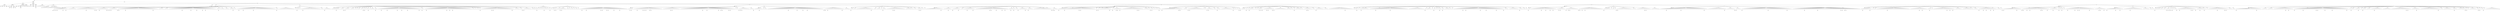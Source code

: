 digraph Tree {
	"t0" [label = "TEI"];
	"t1" [label = "teiHeader"];
	"t2" [label = "fileDesc"];
	"t3" [label = "titleStmt"];
	"t4" [label = "title"];
	"t5" [label = "author"];
	"t6" [label = "editor"];
	"t7" [label = "principal"];
	"t8" [label = "editionStmt"];
	"t9" [label = "edition"];
	"t10" [label = "respStmt"];
	"t11" [label = "name"];
	"t12" [label = "resp"];
	"t13" [label = "respStmt"];
	"t14" [label = "name"];
	"t15" [label = "resp"];
	"t16" [label = "publicationStmt"];
	"t17" [label = "publisher"];
	"t18" [label = "date"];
	"t19" [label = "availability"];
	"t20" [label = "licence"];
	"t21" [label = "idno"];
	"t22" [label = "idno"];
	"t23" [label = "idno"];
	"t24" [label = "idno"];
	"t25" [label = "idno"];
	"t26" [label = "sourceDesc"];
	"t27" [label = "profileDesc"];
	"t28" [label = "creation"];
	"t29" [label = "date"];
	"t30" [label = "langUsage"];
	"t31" [label = "language"];
	"t32" [label = "textClass"];
	"t33" [label = "keywords"];
	"t34" [label = "term"];
	"t35" [label = "text"];
	"t36" [label = "body"];
	"t37" [label = "head"];
	"t38" [label = "lb"];
	"t39" [label = "lb"];
	"t40" [label = "lb"];
	"t41" [label = "lb"];
	"t42" [label = "lb"];
	"t43" [label = "hi"];
	"t44" [label = "div"];
	"t45" [label = "pb"];
	"t46" [label = "head"];
	"t47" [label = "lb"];
	"t48" [label = "lb"];
	"t49" [label = "lb"];
	"t50" [label = "lb"];
	"t51" [label = "p"];
	"t52" [label = "p"];
	"t53" [label = "ref"];
	"t54" [label = "pb"];
	"t55" [label = "ref"];
	"t56" [label = "ref"];
	"t57" [label = "ref"];
	"t58" [label = "pb"];
	"t59" [label = "ref"];
	"t60" [label = "pb"];
	"t61" [label = "ref"];
	"t62" [label = "ref"];
	"t63" [label = "p"];
	"t64" [label = "p"];
	"t65" [label = "div"];
	"t66" [label = "pb"];
	"t67" [label = "head"];
	"t68" [label = "p"];
	"t69" [label = "div"];
	"t70" [label = "pb"];
	"t71" [label = "head"];
	"t72" [label = "div"];
	"t73" [label = "head"];
	"t74" [label = "div"];
	"t75" [label = "head"];
	"t76" [label = "sp"];
	"t77" [label = "l"];
	"t78" [label = "ref"];
	"t79" [label = "pb"];
	"t80" [label = "l"];
	"t81" [label = "ref"];
	"t82" [label = "l"];
	"t83" [label = "pb"];
	"t84" [label = "l"];
	"t85" [label = "sp"];
	"t86" [label = "l"];
	"t87" [label = "l"];
	"t88" [label = "l"];
	"t89" [label = "ref"];
	"t90" [label = "l"];
	"t91" [label = "l"];
	"t92" [label = "ref"];
	"t93" [label = "l"];
	"t94" [label = "sp"];
	"t95" [label = "l"];
	"t96" [label = "l"];
	"t97" [label = "l"];
	"t98" [label = "l"];
	"t99" [label = "l"];
	"t100" [label = "l"];
	"t101" [label = "sp"];
	"t102" [label = "l"];
	"t103" [label = "l"];
	"t104" [label = "l"];
	"t105" [label = "l"];
	"t106" [label = "l"];
	"t107" [label = "l"];
	"t108" [label = "l"];
	"t109" [label = "pb"];
	"t110" [label = "l"];
	"t111" [label = "l"];
	"t112" [label = "l"];
	"t113" [label = "l"];
	"t114" [label = "l"];
	"t115" [label = "l"];
	"t116" [label = "ref"];
	"t117" [label = "l"];
	"t118" [label = "ref"];
	"t119" [label = "sp"];
	"t120" [label = "l"];
	"t121" [label = "l"];
	"t122" [label = "ref"];
	"t123" [label = "l"];
	"t124" [label = "l"];
	"t125" [label = "l"];
	"t126" [label = "l"];
	"t127" [label = "l"];
	"t128" [label = "ref"];
	"t129" [label = "l"];
	"t130" [label = "ref"];
	"t131" [label = "sp"];
	"t132" [label = "l"];
	"t133" [label = "ref"];
	"t134" [label = "l"];
	"t135" [label = "ref"];
	"t136" [label = "l"];
	"t137" [label = "l"];
	"t138" [label = "l"];
	"t139" [label = "l"];
	"t140" [label = "sp"];
	"t141" [label = "l"];
	"t142" [label = "ref"];
	"t143" [label = "pb"];
	"t144" [label = "l"];
	"t145" [label = "l"];
	"t146" [label = "l"];
	"t147" [label = "l"];
	"t148" [label = "l"];
	"t149" [label = "ref"];
	"t150" [label = "l"];
	"t151" [label = "l"];
	"t152" [label = "l"];
	"t153" [label = "l"];
	"t154" [label = "l"];
	"t155" [label = "l"];
	"t156" [label = "l"];
	"t157" [label = "l"];
	"t158" [label = "l"];
	"t159" [label = "l"];
	"t160" [label = "l"];
	"t161" [label = "l"];
	"t162" [label = "l"];
	"t163" [label = "l"];
	"t164" [label = "l"];
	"t165" [label = "l"];
	"t166" [label = "l"];
	"t167" [label = "l"];
	"t168" [label = "l"];
	"t169" [label = "pb"];
	"t170" [label = "l"];
	"t171" [label = "l"];
	"t172" [label = "l"];
	"t173" [label = "sp"];
	"t174" [label = "l"];
	"t175" [label = "l"];
	"t176" [label = "l"];
	"t177" [label = "l"];
	"t178" [label = "sp"];
	"t179" [label = "l"];
	"t180" [label = "l"];
	"t181" [label = "l"];
	"t182" [label = "sp"];
	"t183" [label = "l"];
	"t184" [label = "l"];
	"t185" [label = "l"];
	"t186" [label = "l"];
	"t187" [label = "l"];
	"t188" [label = "l"];
	"t189" [label = "l"];
	"t190" [label = "l"];
	"t191" [label = "l"];
	"t192" [label = "l"];
	"t193" [label = "pb"];
	"t194" [label = "l"];
	"t195" [label = "l"];
	"t196" [label = "l"];
	"t197" [label = "l"];
	"t198" [label = "l"];
	"t199" [label = "l"];
	"t200" [label = "ref"];
	"t201" [label = "l"];
	"t202" [label = "l"];
	"t203" [label = "l"];
	"t204" [label = "l"];
	"t205" [label = "ref"];
	"t206" [label = "l"];
	"t207" [label = "l"];
	"t208" [label = "l"];
	"t209" [label = "l"];
	"t210" [label = "ref"];
	"t211" [label = "l"];
	"t212" [label = "l"];
	"t213" [label = "ref"];
	"t214" [label = "l"];
	"t215" [label = "l"];
	"t216" [label = "l"];
	"t217" [label = "l"];
	"t218" [label = "l"];
	"t219" [label = "l"];
	"t220" [label = "l"];
	"t221" [label = "sp"];
	"t222" [label = "l"];
	"t223" [label = "l"];
	"t224" [label = "pb"];
	"t225" [label = "sp"];
	"t226" [label = "l"];
	"t227" [label = "sp"];
	"t228" [label = "l"];
	"t229" [label = "l"];
	"t230" [label = "l"];
	"t231" [label = "sp"];
	"t232" [label = "l"];
	"t233" [label = "l"];
	"t234" [label = "l"];
	"t235" [label = "sp"];
	"t236" [label = "l"];
	"t237" [label = "l"];
	"t238" [label = "l"];
	"t239" [label = "ref"];
	"t240" [label = "l"];
	"t241" [label = "sp"];
	"t242" [label = "l"];
	"t243" [label = "sp"];
	"t244" [label = "l"];
	"t245" [label = "l"];
	"t246" [label = "pb"];
	"t247" [label = "l"];
	"t248" [label = "l"];
	"t249" [label = "l"];
	"t250" [label = "ref"];
	"t251" [label = "l"];
	"t252" [label = "l"];
	"t253" [label = "l"];
	"t254" [label = "l"];
	"t255" [label = "l"];
	"t256" [label = "l"];
	"t257" [label = "l"];
	"t258" [label = "ref"];
	"t259" [label = "l"];
	"t260" [label = "l"];
	"t261" [label = "l"];
	"t262" [label = "l"];
	"t263" [label = "l"];
	"t264" [label = "l"];
	"t265" [label = "l"];
	"t266" [label = "l"];
	"t267" [label = "l"];
	"t268" [label = "l"];
	"t269" [label = "l"];
	"t270" [label = "l"];
	"t271" [label = "l"];
	"t272" [label = "l"];
	"t273" [label = "l"];
	"t274" [label = "sp"];
	"t275" [label = "l"];
	"t276" [label = "pb"];
	"t277" [label = "l"];
	"t278" [label = "sp"];
	"t279" [label = "l"];
	"t280" [label = "l"];
	"t281" [label = "l"];
	"t282" [label = "l"];
	"t283" [label = "l"];
	"t284" [label = "l"];
	"t285" [label = "l"];
	"t286" [label = "l"];
	"t287" [label = "l"];
	"t288" [label = "l"];
	"t289" [label = "l"];
	"t290" [label = "div"];
	"t291" [label = "head"];
	"t292" [label = "sp"];
	"t293" [label = "l"];
	"t294" [label = "sp"];
	"t295" [label = "l"];
	"t296" [label = "pb"];
	"t297" [label = "l"];
	"t298" [label = "sp"];
	"t299" [label = "l"];
	"t300" [label = "sp"];
	"t301" [label = "l"];
	"t302" [label = "l"];
	"t303" [label = "ref"];
	"t304" [label = "l"];
	"t305" [label = "l"];
	"t306" [label = "l"];
	"t307" [label = "l"];
	"t308" [label = "l"];
	"t309" [label = "l"];
	"t310" [label = "l"];
	"t311" [label = "l"];
	"t312" [label = "l"];
	"t313" [label = "l"];
	"t314" [label = "l"];
	"t315" [label = "l"];
	"t316" [label = "sp"];
	"t317" [label = "l"];
	"t318" [label = "l"];
	"t319" [label = "sp"];
	"t320" [label = "l"];
	"t321" [label = "pb"];
	"t322" [label = "l"];
	"t323" [label = "l"];
	"t324" [label = "l"];
	"t325" [label = "l"];
	"t326" [label = "div"];
	"t327" [label = "head"];
	"t328" [label = "sp"];
	"t329" [label = "l"];
	"t330" [label = "sp"];
	"t331" [label = "l"];
	"t332" [label = "sp"];
	"t333" [label = "l"];
	"t334" [label = "l"];
	"t335" [label = "ref"];
	"t336" [label = "l"];
	"t337" [label = "l"];
	"t338" [label = "sp"];
	"t339" [label = "l"];
	"t340" [label = "l"];
	"t341" [label = "l"];
	"t342" [label = "pb"];
	"t343" [label = "sp"];
	"t344" [label = "l"];
	"t345" [label = "ref"];
	"t346" [label = "l"];
	"t347" [label = "l"];
	"t348" [label = "l"];
	"t349" [label = "sp"];
	"t350" [label = "l"];
	"t351" [label = "l"];
	"t352" [label = "l"];
	"t353" [label = "sp"];
	"t354" [label = "l"];
	"t355" [label = "sp"];
	"t356" [label = "l"];
	"t357" [label = "sp"];
	"t358" [label = "l"];
	"t359" [label = "l"];
	"t360" [label = "sp"];
	"t361" [label = "l"];
	"t362" [label = "l"];
	"t363" [label = "sp"];
	"t364" [label = "l"];
	"t365" [label = "ref"];
	"t366" [label = "pb"];
	"t367" [label = "sp"];
	"t368" [label = "l"];
	"t369" [label = "sp"];
	"t370" [label = "l"];
	"t371" [label = "l"];
	"t372" [label = "ref"];
	"t373" [label = "sp"];
	"t374" [label = "l"];
	"t375" [label = "sp"];
	"t376" [label = "l"];
	"t377" [label = "l"];
	"t378" [label = "l"];
	"t379" [label = "sp"];
	"t380" [label = "l"];
	"t381" [label = "ref"];
	"t382" [label = "l"];
	"t383" [label = "sp"];
	"t384" [label = "l"];
	"t385" [label = "l"];
	"t386" [label = "l"];
	"t387" [label = "pb"];
	"t388" [label = "l"];
	"t389" [label = "l"];
	"t390" [label = "l"];
	"t391" [label = "l"];
	"t392" [label = "ref"];
	"t393" [label = "l"];
	"t394" [label = "l"];
	"t395" [label = "l"];
	"t396" [label = "l"];
	"t397" [label = "l"];
	"t398" [label = "l"];
	"t399" [label = "l"];
	"t400" [label = "ref"];
	"t401" [label = "l"];
	"t402" [label = "l"];
	"t403" [label = "l"];
	"t404" [label = "ref"];
	"t405" [label = "l"];
	"t406" [label = "l"];
	"t407" [label = "l"];
	"t408" [label = "l"];
	"t409" [label = "ref"];
	"t410" [label = "l"];
	"t411" [label = "l"];
	"t412" [label = "l"];
	"t413" [label = "l"];
	"t414" [label = "l"];
	"t415" [label = "l"];
	"t416" [label = "l"];
	"t417" [label = "l"];
	"t418" [label = "pb"];
	"t419" [label = "l"];
	"t420" [label = "sp"];
	"t421" [label = "l"];
	"t422" [label = "ref"];
	"t423" [label = "l"];
	"t424" [label = "sp"];
	"t425" [label = "l"];
	"t426" [label = "l"];
	"t427" [label = "ref"];
	"t428" [label = "l"];
	"t429" [label = "l"];
	"t430" [label = "l"];
	"t431" [label = "l"];
	"t432" [label = "l"];
	"t433" [label = "l"];
	"t434" [label = "l"];
	"t435" [label = "l"];
	"t436" [label = "l"];
	"t437" [label = "l"];
	"t438" [label = "l"];
	"t439" [label = "l"];
	"t440" [label = "l"];
	"t441" [label = "l"];
	"t442" [label = "ref"];
	"t443" [label = "l"];
	"t444" [label = "l"];
	"t445" [label = "ref"];
	"t446" [label = "l"];
	"t447" [label = "l"];
	"t448" [label = "pb"];
	"t449" [label = "l"];
	"t450" [label = "l"];
	"t451" [label = "l"];
	"t452" [label = "l"];
	"t453" [label = "l"];
	"t454" [label = "l"];
	"t455" [label = "l"];
	"t456" [label = "l"];
	"t457" [label = "l"];
	"t458" [label = "l"];
	"t459" [label = "l"];
	"t460" [label = "l"];
	"t461" [label = "l"];
	"t462" [label = "sp"];
	"t463" [label = "l"];
	"t464" [label = "l"];
	"t465" [label = "sp"];
	"t466" [label = "l"];
	"t467" [label = "sp"];
	"t468" [label = "l"];
	"t469" [label = "sp"];
	"t470" [label = "l"];
	"t471" [label = "sp"];
	"t472" [label = "l"];
	"t473" [label = "pb"];
	"t474" [label = "sp"];
	"t475" [label = "l"];
	"t476" [label = "l"];
	"t477" [label = "l"];
	"t478" [label = "l"];
	"t479" [label = "l"];
	"t480" [label = "l"];
	"t481" [label = "l"];
	"t482" [label = "l"];
	"t483" [label = "ref"];
	"t484" [label = "l"];
	"t485" [label = "ref"];
	"t486" [label = "l"];
	"t487" [label = "l"];
	"t488" [label = "l"];
	"t489" [label = "l"];
	"t490" [label = "l"];
	"t491" [label = "l"];
	"t492" [label = "l"];
	"t493" [label = "l"];
	"t494" [label = "l"];
	"t495" [label = "l"];
	"t496" [label = "l"];
	"t497" [label = "l"];
	"t498" [label = "l"];
	"t499" [label = "pb"];
	"t500" [label = "l"];
	"t501" [label = "sp"];
	"t502" [label = "l"];
	"t503" [label = "l"];
	"t504" [label = "l"];
	"t505" [label = "l"];
	"t506" [label = "sp"];
	"t507" [label = "l"];
	"t508" [label = "l"];
	"t509" [label = "ref"];
	"t510" [label = "sp"];
	"t511" [label = "l"];
	"t512" [label = "ref"];
	"t513" [label = "l"];
	"t514" [label = "l"];
	"t515" [label = "l"];
	"t516" [label = "l"];
	"t517" [label = "l"];
	"t518" [label = "sp"];
	"t519" [label = "l"];
	"t520" [label = "l"];
	"t521" [label = "l"];
	"t522" [label = "sp"];
	"t523" [label = "l"];
	"t524" [label = "pb"];
	"t525" [label = "sp"];
	"t526" [label = "l"];
	"t527" [label = "div"];
	"t528" [label = "head"];
	"t529" [label = "sp"];
	"t530" [label = "l"];
	"t531" [label = "sp"];
	"t532" [label = "l"];
	"t533" [label = "sp"];
	"t534" [label = "l"];
	"t535" [label = "sp"];
	"t536" [label = "l"];
	"t537" [label = "ref"];
	"t538" [label = "sp"];
	"t539" [label = "l"];
	"t540" [label = "l"];
	"t541" [label = "sp"];
	"t542" [label = "l"];
	"t543" [label = "sp"];
	"t544" [label = "l"];
	"t545" [label = "pb"];
	"t546" [label = "sp"];
	"t547" [label = "l"];
	"t548" [label = "div"];
	"t549" [label = "head"];
	"t550" [label = "sp"];
	"t551" [label = "l"];
	"t552" [label = "l"];
	"t553" [label = "ref"];
	"t554" [label = "sp"];
	"t555" [label = "l"];
	"t556" [label = "ref"];
	"t557" [label = "sp"];
	"t558" [label = "l"];
	"t559" [label = "sp"];
	"t560" [label = "l"];
	"t561" [label = "l"];
	"t562" [label = "ref"];
	"t563" [label = "l"];
	"t564" [label = "pb"];
	"t565" [label = "l"];
	"t566" [label = "l"];
	"t567" [label = "l"];
	"t568" [label = "sp"];
	"t569" [label = "l"];
	"t570" [label = "l"];
	"t571" [label = "sp"];
	"t572" [label = "l"];
	"t573" [label = "sp"];
	"t574" [label = "l"];
	"t575" [label = "l"];
	"t576" [label = "sp"];
	"t577" [label = "l"];
	"t578" [label = "sp"];
	"t579" [label = "l"];
	"t580" [label = "l"];
	"t581" [label = "sp"];
	"t582" [label = "l"];
	"t583" [label = "sp"];
	"t584" [label = "l"];
	"t585" [label = "l"];
	"t586" [label = "pb"];
	"t587" [label = "l"];
	"t588" [label = "l"];
	"t589" [label = "l"];
	"t590" [label = "ref"];
	"t591" [label = "l"];
	"t592" [label = "l"];
	"t593" [label = "l"];
	"t594" [label = "l"];
	"t595" [label = "l"];
	"t596" [label = "l"];
	"t597" [label = "l"];
	"t598" [label = "l"];
	"t599" [label = "l"];
	"t600" [label = "l"];
	"t601" [label = "ref"];
	"t602" [label = "l"];
	"t603" [label = "ref"];
	"t604" [label = "l"];
	"t605" [label = "l"];
	"t606" [label = "l"];
	"t607" [label = "ref"];
	"t608" [label = "l"];
	"t609" [label = "ref"];
	"t610" [label = "l"];
	"t611" [label = "l"];
	"t612" [label = "l"];
	"t613" [label = "l"];
	"t614" [label = "ref"];
	"t615" [label = "l"];
	"t616" [label = "l"];
	"t617" [label = "l"];
	"t618" [label = "l"];
	"t619" [label = "pb"];
	"t620" [label = "l"];
	"t621" [label = "l"];
	"t622" [label = "l"];
	"t623" [label = "l"];
	"t624" [label = "l"];
	"t625" [label = "div"];
	"t626" [label = "head"];
	"t627" [label = "div"];
	"t628" [label = "head"];
	"t629" [label = "sp"];
	"t630" [label = "l"];
	"t631" [label = "l"];
	"t632" [label = "ref"];
	"t633" [label = "l"];
	"t634" [label = "ref"];
	"t635" [label = "l"];
	"t636" [label = "sp"];
	"t637" [label = "l"];
	"t638" [label = "l"];
	"t639" [label = "l"];
	"t640" [label = "pb"];
	"t641" [label = "l"];
	"t642" [label = "l"];
	"t643" [label = "l"];
	"t644" [label = "l"];
	"t645" [label = "ref"];
	"t646" [label = "l"];
	"t647" [label = "ref"];
	"t648" [label = "l"];
	"t649" [label = "ref"];
	"t650" [label = "l"];
	"t651" [label = "l"];
	"t652" [label = "l"];
	"t653" [label = "ref"];
	"t654" [label = "ref"];
	"t655" [label = "l"];
	"t656" [label = "l"];
	"t657" [label = "l"];
	"t658" [label = "l"];
	"t659" [label = "l"];
	"t660" [label = "l"];
	"t661" [label = "l"];
	"t662" [label = "l"];
	"t663" [label = "sp"];
	"t664" [label = "l"];
	"t665" [label = "l"];
	"t666" [label = "l"];
	"t667" [label = "l"];
	"t668" [label = "l"];
	"t669" [label = "l"];
	"t670" [label = "ref"];
	"t671" [label = "l"];
	"t672" [label = "pb"];
	"t673" [label = "l"];
	"t674" [label = "l"];
	"t675" [label = "l"];
	"t676" [label = "l"];
	"t677" [label = "l"];
	"t678" [label = "sp"];
	"t679" [label = "l"];
	"t680" [label = "l"];
	"t681" [label = "l"];
	"t682" [label = "l"];
	"t683" [label = "l"];
	"t684" [label = "l"];
	"t685" [label = "l"];
	"t686" [label = "l"];
	"t687" [label = "l"];
	"t688" [label = "l"];
	"t689" [label = "l"];
	"t690" [label = "l"];
	"t691" [label = "l"];
	"t692" [label = "l"];
	"t693" [label = "l"];
	"t694" [label = "l"];
	"t695" [label = "ref"];
	"t696" [label = "l"];
	"t697" [label = "l"];
	"t698" [label = "l"];
	"t699" [label = "pb"];
	"t700" [label = "l"];
	"t701" [label = "l"];
	"t702" [label = "l"];
	"t703" [label = "l"];
	"t704" [label = "l"];
	"t705" [label = "l"];
	"t706" [label = "l"];
	"t707" [label = "l"];
	"t708" [label = "ref"];
	"t709" [label = "l"];
	"t710" [label = "l"];
	"t711" [label = "ref"];
	"t712" [label = "ref"];
	"t713" [label = "l"];
	"t714" [label = "l"];
	"t715" [label = "l"];
	"t716" [label = "l"];
	"t717" [label = "l"];
	"t718" [label = "ref"];
	"t719" [label = "l"];
	"t720" [label = "ref"];
	"t721" [label = "l"];
	"t722" [label = "l"];
	"t723" [label = "l"];
	"t724" [label = "sp"];
	"t725" [label = "l"];
	"t726" [label = "sp"];
	"t727" [label = "l"];
	"t728" [label = "sp"];
	"t729" [label = "l"];
	"t730" [label = "pb"];
	"t731" [label = "l"];
	"t732" [label = "ref"];
	"t733" [label = "ref"];
	"t734" [label = "l"];
	"t735" [label = "l"];
	"t736" [label = "l"];
	"t737" [label = "l"];
	"t738" [label = "l"];
	"t739" [label = "l"];
	"t740" [label = "sp"];
	"t741" [label = "l"];
	"t742" [label = "l"];
	"t743" [label = "l"];
	"t744" [label = "ref"];
	"t745" [label = "div"];
	"t746" [label = "head"];
	"t747" [label = "sp"];
	"t748" [label = "l"];
	"t749" [label = "l"];
	"t750" [label = "l"];
	"t751" [label = "l"];
	"t752" [label = "pb"];
	"t753" [label = "l"];
	"t754" [label = "l"];
	"t755" [label = "sp"];
	"t756" [label = "l"];
	"t757" [label = "sp"];
	"t758" [label = "l"];
	"t759" [label = "l"];
	"t760" [label = "sp"];
	"t761" [label = "l"];
	"t762" [label = "l"];
	"t763" [label = "l"];
	"t764" [label = "l"];
	"t765" [label = "l"];
	"t766" [label = "l"];
	"t767" [label = "l"];
	"t768" [label = "l"];
	"t769" [label = "l"];
	"t770" [label = "l"];
	"t771" [label = "l"];
	"t772" [label = "l"];
	"t773" [label = "l"];
	"t774" [label = "l"];
	"t775" [label = "l"];
	"t776" [label = "pb"];
	"t777" [label = "l"];
	"t778" [label = "l"];
	"t779" [label = "l"];
	"t780" [label = "l"];
	"t781" [label = "l"];
	"t782" [label = "l"];
	"t783" [label = "ref"];
	"t784" [label = "l"];
	"t785" [label = "l"];
	"t786" [label = "l"];
	"t787" [label = "l"];
	"t788" [label = "ref"];
	"t789" [label = "l"];
	"t790" [label = "l"];
	"t791" [label = "l"];
	"t792" [label = "ref"];
	"t793" [label = "l"];
	"t794" [label = "l"];
	"t795" [label = "l"];
	"t796" [label = "l"];
	"t797" [label = "l"];
	"t798" [label = "l"];
	"t799" [label = "l"];
	"t800" [label = "l"];
	"t801" [label = "l"];
	"t802" [label = "l"];
	"t803" [label = "l"];
	"t804" [label = "sp"];
	"t805" [label = "l"];
	"t806" [label = "ref"];
	"t807" [label = "pb"];
	"t808" [label = "l"];
	"t809" [label = "l"];
	"t810" [label = "ref"];
	"t811" [label = "l"];
	"t812" [label = "l"];
	"t813" [label = "l"];
	"t814" [label = "l"];
	"t815" [label = "l"];
	"t816" [label = "l"];
	"t817" [label = "l"];
	"t818" [label = "l"];
	"t819" [label = "l"];
	"t820" [label = "l"];
	"t821" [label = "ref"];
	"t822" [label = "l"];
	"t823" [label = "sp"];
	"t824" [label = "l"];
	"t825" [label = "l"];
	"t826" [label = "l"];
	"t827" [label = "l"];
	"t828" [label = "div"];
	"t829" [label = "head"];
	"t830" [label = "sp"];
	"t831" [label = "l"];
	"t832" [label = "pb"];
	"t833" [label = "l"];
	"t834" [label = "sp"];
	"t835" [label = "l"];
	"t836" [label = "l"];
	"t837" [label = "sp"];
	"t838" [label = "l"];
	"t839" [label = "l"];
	"t840" [label = "l"];
	"t841" [label = "l"];
	"t842" [label = "l"];
	"t843" [label = "l"];
	"t844" [label = "l"];
	"t845" [label = "l"];
	"t846" [label = "l"];
	"t847" [label = "l"];
	"t848" [label = "l"];
	"t849" [label = "pb"];
	"t850" [label = "l"];
	"t851" [label = "sp"];
	"t852" [label = "l"];
	"t853" [label = "l"];
	"t854" [label = "sp"];
	"t855" [label = "l"];
	"t856" [label = "l"];
	"t857" [label = "l"];
	"t858" [label = "sp"];
	"t859" [label = "l"];
	"t860" [label = "sp"];
	"t861" [label = "l"];
	"t862" [label = "ref"];
	"t863" [label = "l"];
	"t864" [label = "l"];
	"t865" [label = "sp"];
	"t866" [label = "l"];
	"t867" [label = "l"];
	"t868" [label = "l"];
	"t869" [label = "l"];
	"t870" [label = "l"];
	"t871" [label = "ref"];
	"t872" [label = "l"];
	"t873" [label = "pb"];
	"t874" [label = "l"];
	"t875" [label = "l"];
	"t876" [label = "l"];
	"t877" [label = "l"];
	"t878" [label = "l"];
	"t879" [label = "l"];
	"t880" [label = "l"];
	"t881" [label = "sp"];
	"t882" [label = "l"];
	"t883" [label = "l"];
	"t884" [label = "l"];
	"t885" [label = "l"];
	"t886" [label = "l"];
	"t887" [label = "sp"];
	"t888" [label = "l"];
	"t889" [label = "sp"];
	"t890" [label = "l"];
	"t891" [label = "l"];
	"t892" [label = "sp"];
	"t893" [label = "l"];
	"t894" [label = "l"];
	"t895" [label = "ref"];
	"t896" [label = "l"];
	"t897" [label = "pb"];
	"t898" [label = "l"];
	"t899" [label = "sp"];
	"t900" [label = "l"];
	"t901" [label = "sp"];
	"t902" [label = "l"];
	"t903" [label = "div"];
	"t904" [label = "head"];
	"t905" [label = "sp"];
	"t906" [label = "l"];
	"t907" [label = "l"];
	"t908" [label = "l"];
	"t909" [label = "l"];
	"t910" [label = "l"];
	"t911" [label = "l"];
	"t912" [label = "l"];
	"t913" [label = "l"];
	"t914" [label = "l"];
	"t915" [label = "l"];
	"t916" [label = "l"];
	"t917" [label = "pb"];
	"t918" [label = "l"];
	"t919" [label = "sp"];
	"t920" [label = "l"];
	"t921" [label = "l"];
	"t922" [label = "l"];
	"t923" [label = "l"];
	"t924" [label = "ref"];
	"t925" [label = "l"];
	"t926" [label = "l"];
	"t927" [label = "sp"];
	"t928" [label = "l"];
	"t929" [label = "ref"];
	"t930" [label = "l"];
	"t931" [label = "l"];
	"t932" [label = "l"];
	"t933" [label = "l"];
	"t934" [label = "ref"];
	"t935" [label = "l"];
	"t936" [label = "sp"];
	"t937" [label = "l"];
	"t938" [label = "l"];
	"t939" [label = "sp"];
	"t940" [label = "l"];
	"t941" [label = "l"];
	"t942" [label = "l"];
	"t943" [label = "pb"];
	"t944" [label = "l"];
	"t945" [label = "l"];
	"t946" [label = "l"];
	"t947" [label = "l"];
	"t948" [label = "ref"];
	"t949" [label = "l"];
	"t950" [label = "sp"];
	"t951" [label = "l"];
	"t952" [label = "l"];
	"t953" [label = "l"];
	"t954" [label = "l"];
	"t955" [label = "l"];
	"t956" [label = "l"];
	"t957" [label = "l"];
	"t958" [label = "l"];
	"t959" [label = "l"];
	"t960" [label = "l"];
	"t961" [label = "l"];
	"t962" [label = "ref"];
	"t963" [label = "ref"];
	"t964" [label = "l"];
	"t965" [label = "l"];
	"t966" [label = "l"];
	"t967" [label = "l"];
	"t968" [label = "ref"];
	"t969" [label = "l"];
	"t970" [label = "l"];
	"t971" [label = "l"];
	"t972" [label = "l"];
	"t973" [label = "pb"];
	"t974" [label = "l"];
	"t975" [label = "l"];
	"t976" [label = "ref"];
	"t977" [label = "l"];
	"t978" [label = "l"];
	"t979" [label = "sp"];
	"t980" [label = "l"];
	"t981" [label = "l"];
	"t982" [label = "ref"];
	"t983" [label = "l"];
	"t984" [label = "l"];
	"t985" [label = "ref"];
	"t986" [label = "sp"];
	"t987" [label = "l"];
	"t988" [label = "sp"];
	"t989" [label = "l"];
	"t990" [label = "l"];
	"t991" [label = "ref"];
	"t992" [label = "sp"];
	"t993" [label = "l"];
	"t994" [label = "l"];
	"t995" [label = "l"];
	"t996" [label = "l"];
	"t997" [label = "l"];
	"t998" [label = "ref"];
	"t999" [label = "l"];
	"t1000" [label = "sp"];
	"t1001" [label = "l"];
	"t1002" [label = "pb"];
	"t1003" [label = "l"];
	"t1004" [label = "l"];
	"t1005" [label = "l"];
	"t1006" [label = "sp"];
	"t1007" [label = "l"];
	"t1008" [label = "l"];
	"t1009" [label = "l"];
	"t1010" [label = "l"];
	"t1011" [label = "l"];
	"t1012" [label = "l"];
	"t1013" [label = "l"];
	"t1014" [label = "l"];
	"t1015" [label = "l"];
	"t1016" [label = "l"];
	"t1017" [label = "l"];
	"t1018" [label = "sp"];
	"t1019" [label = "l"];
	"t1020" [label = "sp"];
	"t1021" [label = "l"];
	"t1022" [label = "ref"];
	"t1023" [label = "sp"];
	"t1024" [label = "l"];
	"t1025" [label = "ref"];
	"t1026" [label = "pb"];
	"t1027" [label = "l"];
	"t1028" [label = "l"];
	"t1029" [label = "l"];
	"t1030" [label = "div"];
	"t1031" [label = "head"];
	"t1032" [label = "div"];
	"t1033" [label = "head"];
	"t1034" [label = "sp"];
	"t1035" [label = "l"];
	"t1036" [label = "ref"];
	"t1037" [label = "sp"];
	"t1038" [label = "l"];
	"t1039" [label = "sp"];
	"t1040" [label = "l"];
	"t1041" [label = "l"];
	"t1042" [label = "sp"];
	"t1043" [label = "l"];
	"t1044" [label = "pb"];
	"t1045" [label = "sp"];
	"t1046" [label = "l"];
	"t1047" [label = "l"];
	"t1048" [label = "l"];
	"t1049" [label = "l"];
	"t1050" [label = "l"];
	"t1051" [label = "l"];
	"t1052" [label = "l"];
	"t1053" [label = "l"];
	"t1054" [label = "l"];
	"t1055" [label = "l"];
	"t1056" [label = "ref"];
	"t1057" [label = "l"];
	"t1058" [label = "ref"];
	"t1059" [label = "l"];
	"t1060" [label = "l"];
	"t1061" [label = "l"];
	"t1062" [label = "l"];
	"t1063" [label = "l"];
	"t1064" [label = "l"];
	"t1065" [label = "l"];
	"t1066" [label = "l"];
	"t1067" [label = "l"];
	"t1068" [label = "l"];
	"t1069" [label = "sp"];
	"t1070" [label = "l"];
	"t1071" [label = "pb"];
	"t1072" [label = "sp"];
	"t1073" [label = "l"];
	"t1074" [label = "ref"];
	"t1075" [label = "sp"];
	"t1076" [label = "l"];
	"t1077" [label = "sp"];
	"t1078" [label = "l"];
	"t1079" [label = "l"];
	"t1080" [label = "l"];
	"t1081" [label = "l"];
	"t1082" [label = "l"];
	"t1083" [label = "l"];
	"t1084" [label = "l"];
	"t1085" [label = "ref"];
	"t1086" [label = "l"];
	"t1087" [label = "sp"];
	"t1088" [label = "l"];
	"t1089" [label = "ref"];
	"t1090" [label = "sp"];
	"t1091" [label = "l"];
	"t1092" [label = "l"];
	"t1093" [label = "l"];
	"t1094" [label = "ref"];
	"t1095" [label = "pb"];
	"t1096" [label = "l"];
	"t1097" [label = "l"];
	"t1098" [label = "ref"];
	"t1099" [label = "l"];
	"t1100" [label = "sp"];
	"t1101" [label = "l"];
	"t1102" [label = "l"];
	"t1103" [label = "l"];
	"t1104" [label = "l"];
	"t1105" [label = "l"];
	"t1106" [label = "l"];
	"t1107" [label = "l"];
	"t1108" [label = "l"];
	"t1109" [label = "l"];
	"t1110" [label = "l"];
	"t1111" [label = "l"];
	"t1112" [label = "ref"];
	"t1113" [label = "l"];
	"t1114" [label = "ref"];
	"t1115" [label = "l"];
	"t1116" [label = "l"];
	"t1117" [label = "l"];
	"t1118" [label = "sp"];
	"t1119" [label = "l"];
	"t1120" [label = "l"];
	"t1121" [label = "l"];
	"t1122" [label = "l"];
	"t1123" [label = "sp"];
	"t1124" [label = "l"];
	"t1125" [label = "pb"];
	"t1126" [label = "sp"];
	"t1127" [label = "l"];
	"t1128" [label = "ref"];
	"t1129" [label = "l"];
	"t1130" [label = "sp"];
	"t1131" [label = "l"];
	"t1132" [label = "sp"];
	"t1133" [label = "l"];
	"t1134" [label = "sp"];
	"t1135" [label = "l"];
	"t1136" [label = "sp"];
	"t1137" [label = "l"];
	"t1138" [label = "ref"];
	"t1139" [label = "l"];
	"t1140" [label = "div"];
	"t1141" [label = "head"];
	"t1142" [label = "sp"];
	"t1143" [label = "l"];
	"t1144" [label = "pb"];
	"t1145" [label = "sp"];
	"t1146" [label = "l"];
	"t1147" [label = "sp"];
	"t1148" [label = "l"];
	"t1149" [label = "sp"];
	"t1150" [label = "l"];
	"t1151" [label = "l"];
	"t1152" [label = "l"];
	"t1153" [label = "l"];
	"t1154" [label = "l"];
	"t1155" [label = "l"];
	"t1156" [label = "l"];
	"t1157" [label = "l"];
	"t1158" [label = "l"];
	"t1159" [label = "l"];
	"t1160" [label = "ref"];
	"t1161" [label = "pb"];
	"t1162" [label = "l"];
	"t1163" [label = "l"];
	"t1164" [label = "sp"];
	"t1165" [label = "l"];
	"t1166" [label = "l"];
	"t1167" [label = "l"];
	"t1168" [label = "sp"];
	"t1169" [label = "l"];
	"t1170" [label = "ref"];
	"t1171" [label = "l"];
	"t1172" [label = "ref"];
	"t1173" [label = "l"];
	"t1174" [label = "l"];
	"t1175" [label = "l"];
	"t1176" [label = "l"];
	"t1177" [label = "l"];
	"t1178" [label = "l"];
	"t1179" [label = "l"];
	"t1180" [label = "l"];
	"t1181" [label = "l"];
	"t1182" [label = "sp"];
	"t1183" [label = "l"];
	"t1184" [label = "sp"];
	"t1185" [label = "l"];
	"t1186" [label = "sp"];
	"t1187" [label = "l"];
	"t1188" [label = "pb"];
	"t1189" [label = "l"];
	"t1190" [label = "ref"];
	"t1191" [label = "l"];
	"t1192" [label = "l"];
	"t1193" [label = "l"];
	"t1194" [label = "sp"];
	"t1195" [label = "l"];
	"t1196" [label = "l"];
	"t1197" [label = "sp"];
	"t1198" [label = "l"];
	"t1199" [label = "ref"];
	"t1200" [label = "l"];
	"t1201" [label = "l"];
	"t1202" [label = "sp"];
	"t1203" [label = "l"];
	"t1204" [label = "l"];
	"t1205" [label = "l"];
	"t1206" [label = "l"];
	"t1207" [label = "l"];
	"t1208" [label = "l"];
	"t1209" [label = "l"];
	"t1210" [label = "l"];
	"t1211" [label = "sp"];
	"t1212" [label = "l"];
	"t1213" [label = "pb"];
	"t1214" [label = "l"];
	"t1215" [label = "sp"];
	"t1216" [label = "l"];
	"t1217" [label = "sp"];
	"t1218" [label = "l"];
	"t1219" [label = "sp"];
	"t1220" [label = "l"];
	"t1221" [label = "ref"];
	"t1222" [label = "l"];
	"t1223" [label = "ref"];
	"t1224" [label = "div"];
	"t1225" [label = "head"];
	"t1226" [label = "sp"];
	"t1227" [label = "l"];
	"t1228" [label = "l"];
	"t1229" [label = "l"];
	"t1230" [label = "sp"];
	"t1231" [label = "l"];
	"t1232" [label = "pb"];
	"t1233" [label = "sp"];
	"t1234" [label = "l"];
	"t1235" [label = "sp"];
	"t1236" [label = "l"];
	"t1237" [label = "ref"];
	"t1238" [label = "l"];
	"t1239" [label = "l"];
	"t1240" [label = "l"];
	"t1241" [label = "sp"];
	"t1242" [label = "l"];
	"t1243" [label = "sp"];
	"t1244" [label = "l"];
	"t1245" [label = "sp"];
	"t1246" [label = "l"];
	"t1247" [label = "l"];
	"t1248" [label = "ref"];
	"t1249" [label = "l"];
	"t1250" [label = "ref"];
	"t1251" [label = "l"];
	"t1252" [label = "ref"];
	"t1253" [label = "sp"];
	"t1254" [label = "l"];
	"t1255" [label = "l"];
	"t1256" [label = "l"];
	"t1257" [label = "pb"];
	"t1258" [label = "l"];
	"t1259" [label = "ref"];
	"t1260" [label = "l"];
	"t1261" [label = "l"];
	"t1262" [label = "l"];
	"t1263" [label = "ref"];
	"t1264" [label = "l"];
	"t1265" [label = "ref"];
	"t1266" [label = "sp"];
	"t1267" [label = "l"];
	"t1268" [label = "l"];
	"t1269" [label = "l"];
	"t1270" [label = "l"];
	"t1271" [label = "l"];
	"t1272" [label = "l"];
	"t1273" [label = "l"];
	"t1274" [label = "l"];
	"t1275" [label = "sp"];
	"t1276" [label = "l"];
	"t1277" [label = "l"];
	"t1278" [label = "l"];
	"t1279" [label = "l"];
	"t1280" [label = "sp"];
	"t1281" [label = "l"];
	"t1282" [label = "sp"];
	"t1283" [label = "l"];
	"t1284" [label = "pb"];
	"t1285" [label = "sp"];
	"t1286" [label = "l"];
	"t1287" [label = "l"];
	"t1288" [label = "l"];
	"t1289" [label = "l"];
	"t1290" [label = "l"];
	"t1291" [label = "sp"];
	"t1292" [label = "l"];
	"t1293" [label = "sp"];
	"t1294" [label = "l"];
	"t1295" [label = "l"];
	"t1296" [label = "l"];
	"t1297" [label = "ref"];
	"t1298" [label = "ref"];
	"t1299" [label = "l"];
	"t1300" [label = "l"];
	"t1301" [label = "l"];
	"t1302" [label = "sp"];
	"t1303" [label = "l"];
	"t1304" [label = "l"];
	"t1305" [label = "sp"];
	"t1306" [label = "l"];
	"t1307" [label = "pb"];
	"t1308" [label = "l"];
	"t1309" [label = "l"];
	"t1310" [label = "l"];
	"t1311" [label = "l"];
	"t1312" [label = "l"];
	"t1313" [label = "sp"];
	"t1314" [label = "l"];
	"t1315" [label = "l"];
	"t1316" [label = "l"];
	"t1317" [label = "sp"];
	"t1318" [label = "l"];
	"t1319" [label = "l"];
	"t1320" [label = "l"];
	"t1321" [label = "l"];
	"t1322" [label = "l"];
	"t1323" [label = "l"];
	"t1324" [label = "l"];
	"t1325" [label = "l"];
	"t1326" [label = "l"];
	"t1327" [label = "l"];
	"t1328" [label = "l"];
	"t1329" [label = "l"];
	"t1330" [label = "pb"];
	"t1331" [label = "l"];
	"t1332" [label = "l"];
	"t1333" [label = "l"];
	"t1334" [label = "l"];
	"t1335" [label = "l"];
	"t1336" [label = "div"];
	"t1337" [label = "head"];
	"t1338" [label = "sp"];
	"t1339" [label = "l"];
	"t1340" [label = "sp"];
	"t1341" [label = "l"];
	"t1342" [label = "l"];
	"t1343" [label = "ref"];
	"t1344" [label = "sp"];
	"t1345" [label = "l"];
	"t1346" [label = "sp"];
	"t1347" [label = "l"];
	"t1348" [label = "sp"];
	"t1349" [label = "l"];
	"t1350" [label = "pb"];
	"t1351" [label = "l"];
	"t1352" [label = "l"];
	"t1353" [label = "l"];
	"t1354" [label = "l"];
	"t1355" [label = "l"];
	"t1356" [label = "sp"];
	"t1357" [label = "l"];
	"t1358" [label = "sp"];
	"t1359" [label = "l"];
	"t1360" [label = "l"];
	"t1361" [label = "l"];
	"t1362" [label = "l"];
	"t1363" [label = "ref"];
	"t1364" [label = "l"];
	"t1365" [label = "l"];
	"t1366" [label = "l"];
	"t1367" [label = "l"];
	"t1368" [label = "l"];
	"t1369" [label = "l"];
	"t1370" [label = "l"];
	"t1371" [label = "l"];
	"t1372" [label = "l"];
	"t1373" [label = "l"];
	"t1374" [label = "pb"];
	"t1375" [label = "l"];
	"t1376" [label = "l"];
	"t1377" [label = "l"];
	"t1378" [label = "l"];
	"t1379" [label = "l"];
	"t1380" [label = "l"];
	"t1381" [label = "l"];
	"t1382" [label = "l"];
	"t1383" [label = "l"];
	"t1384" [label = "l"];
	"t1385" [label = "l"];
	"t1386" [label = "l"];
	"t1387" [label = "sp"];
	"t1388" [label = "l"];
	"t1389" [label = "l"];
	"t1390" [label = "l"];
	"t1391" [label = "l"];
	"t1392" [label = "l"];
	"t1393" [label = "l"];
	"t1394" [label = "l"];
	"t1395" [label = "l"];
	"t1396" [label = "l"];
	"t1397" [label = "l"];
	"t1398" [label = "l"];
	"t1399" [label = "sp"];
	"t1400" [label = "l"];
	"t1401" [label = "pb"];
	"t1402" [label = "sp"];
	"t1403" [label = "l"];
	"t1404" [label = "l"];
	"t1405" [label = "l"];
	"t1406" [label = "l"];
	"t1407" [label = "sp"];
	"t1408" [label = "l"];
	"t1409" [label = "sp"];
	"t1410" [label = "l"];
	"t1411" [label = "ref"];
	"t1412" [label = "l"];
	"t1413" [label = "sp"];
	"t1414" [label = "l"];
	"t1415" [label = "sp"];
	"t1416" [label = "l"];
	"t1417" [label = "sp"];
	"t1418" [label = "l"];
	"t1419" [label = "ref"];
	"t1420" [label = "l"];
	"t1421" [label = "sp"];
	"t1422" [label = "l"];
	"t1423" [label = "pb"];
	"t1424" [label = "l"];
	"t1425" [label = "sp"];
	"t1426" [label = "l"];
	"t1427" [label = "l"];
	"t1428" [label = "l"];
	"t1429" [label = "l"];
	"t1430" [label = "sp"];
	"t1431" [label = "l"];
	"t1432" [label = "sp"];
	"t1433" [label = "l"];
	"t1434" [label = "sp"];
	"t1435" [label = "l"];
	"t1436" [label = "l"];
	"t1437" [label = "l"];
	"t1438" [label = "l"];
	"t1439" [label = "l"];
	"t1440" [label = "l"];
	"t1441" [label = "l"];
	"t1442" [label = "ref"];
	"t1443" [label = "l"];
	"t1444" [label = "l"];
	"t1445" [label = "pb"];
	"t1446" [label = "l"];
	"t1447" [label = "l"];
	"t1448" [label = "l"];
	"t1449" [label = "l"];
	"t1450" [label = "l"];
	"t1451" [label = "l"];
	"t1452" [label = "l"];
	"t1453" [label = "l"];
	"t1454" [label = "l"];
	"t1455" [label = "l"];
	"t1456" [label = "ref"];
	"t1457" [label = "l"];
	"t1458" [label = "l"];
	"t1459" [label = "l"];
	"t1460" [label = "l"];
	"t1461" [label = "ref"];
	"t1462" [label = "l"];
	"t1463" [label = "l"];
	"t1464" [label = "l"];
	"t1465" [label = "l"];
	"t1466" [label = "l"];
	"t1467" [label = "l"];
	"t1468" [label = "l"];
	"t1469" [label = "ref"];
	"t1470" [label = "l"];
	"t1471" [label = "l"];
	"t1472" [label = "l"];
	"t1473" [label = "l"];
	"t1474" [label = "l"];
	"t1475" [label = "pb"];
	"t1476" [label = "sp"];
	"t1477" [label = "l"];
	"t1478" [label = "l"];
	"t1479" [label = "l"];
	"t1480" [label = "sp"];
	"t1481" [label = "l"];
	"t1482" [label = "l"];
	"t1483" [label = "l"];
	"t1484" [label = "l"];
	"t1485" [label = "l"];
	"t1486" [label = "l"];
	"t1487" [label = "l"];
	"t1488" [label = "sp"];
	"t1489" [label = "l"];
	"t1490" [label = "ref"];
	"t1491" [label = "l"];
	"t1492" [label = "l"];
	"t1493" [label = "sp"];
	"t1494" [label = "l"];
	"t1495" [label = "l"];
	"t1496" [label = "sp"];
	"t1497" [label = "l"];
	"t1498" [label = "div"];
	"t1499" [label = "head"];
	"t1500" [label = "div"];
	"t1501" [label = "head"];
	"t1502" [label = "sp"];
	"t1503" [label = "l"];
	"t1504" [label = "pb"];
	"t1505" [label = "l"];
	"t1506" [label = "sp"];
	"t1507" [label = "l"];
	"t1508" [label = "l"];
	"t1509" [label = "l"];
	"t1510" [label = "l"];
	"t1511" [label = "l"];
	"t1512" [label = "l"];
	"t1513" [label = "l"];
	"t1514" [label = "l"];
	"t1515" [label = "ref"];
	"t1516" [label = "l"];
	"t1517" [label = "l"];
	"t1518" [label = "l"];
	"t1519" [label = "pb"];
	"t1520" [label = "l"];
	"t1521" [label = "l"];
	"t1522" [label = "l"];
	"t1523" [label = "ref"];
	"t1524" [label = "l"];
	"t1525" [label = "l"];
	"t1526" [label = "ref"];
	"t1527" [label = "l"];
	"t1528" [label = "l"];
	"t1529" [label = "sp"];
	"t1530" [label = "l"];
	"t1531" [label = "l"];
	"t1532" [label = "ref"];
	"t1533" [label = "l"];
	"t1534" [label = "ref"];
	"t1535" [label = "l"];
	"t1536" [label = "l"];
	"t1537" [label = "l"];
	"t1538" [label = "sp"];
	"t1539" [label = "l"];
	"t1540" [label = "ref"];
	"t1541" [label = "l"];
	"t1542" [label = "l"];
	"t1543" [label = "ref"];
	"t1544" [label = "ref"];
	"t1545" [label = "l"];
	"t1546" [label = "l"];
	"t1547" [label = "l"];
	"t1548" [label = "l"];
	"t1549" [label = "l"];
	"t1550" [label = "l"];
	"t1551" [label = "sp"];
	"t1552" [label = "l"];
	"t1553" [label = "ref"];
	"t1554" [label = "pb"];
	"t1555" [label = "l"];
	"t1556" [label = "l"];
	"t1557" [label = "ref"];
	"t1558" [label = "l"];
	"t1559" [label = "l"];
	"t1560" [label = "ref"];
	"t1561" [label = "l"];
	"t1562" [label = "l"];
	"t1563" [label = "l"];
	"t1564" [label = "l"];
	"t1565" [label = "l"];
	"t1566" [label = "l"];
	"t1567" [label = "l"];
	"t1568" [label = "l"];
	"t1569" [label = "l"];
	"t1570" [label = "l"];
	"t1571" [label = "l"];
	"t1572" [label = "l"];
	"t1573" [label = "div"];
	"t1574" [label = "head"];
	"t1575" [label = "sp"];
	"t1576" [label = "l"];
	"t1577" [label = "pb"];
	"t1578" [label = "sp"];
	"t1579" [label = "l"];
	"t1580" [label = "l"];
	"t1581" [label = "l"];
	"t1582" [label = "l"];
	"t1583" [label = "sp"];
	"t1584" [label = "l"];
	"t1585" [label = "sp"];
	"t1586" [label = "l"];
	"t1587" [label = "l"];
	"t1588" [label = "sp"];
	"t1589" [label = "l"];
	"t1590" [label = "sp"];
	"t1591" [label = "l"];
	"t1592" [label = "ref"];
	"t1593" [label = "pb"];
	"t1594" [label = "l"];
	"t1595" [label = "l"];
	"t1596" [label = "l"];
	"t1597" [label = "l"];
	"t1598" [label = "l"];
	"t1599" [label = "l"];
	"t1600" [label = "l"];
	"t1601" [label = "l"];
	"t1602" [label = "l"];
	"t1603" [label = "l"];
	"t1604" [label = "sp"];
	"t1605" [label = "l"];
	"t1606" [label = "l"];
	"t1607" [label = "l"];
	"t1608" [label = "sp"];
	"t1609" [label = "l"];
	"t1610" [label = "l"];
	"t1611" [label = "l"];
	"t1612" [label = "l"];
	"t1613" [label = "l"];
	"t1614" [label = "l"];
	"t1615" [label = "ref"];
	"t1616" [label = "l"];
	"t1617" [label = "pb"];
	"t1618" [label = "l"];
	"t1619" [label = "l"];
	"t1620" [label = "l"];
	"t1621" [label = "sp"];
	"t1622" [label = "l"];
	"t1623" [label = "l"];
	"t1624" [label = "l"];
	"t1625" [label = "l"];
	"t1626" [label = "l"];
	"t1627" [label = "l"];
	"t1628" [label = "div"];
	"t1629" [label = "head"];
	"t1630" [label = "sp"];
	"t1631" [label = "l"];
	"t1632" [label = "l"];
	"t1633" [label = "sp"];
	"t1634" [label = "l"];
	"t1635" [label = "l"];
	"t1636" [label = "l"];
	"t1637" [label = "pb"];
	"t1638" [label = "l"];
	"t1639" [label = "l"];
	"t1640" [label = "l"];
	"t1641" [label = "l"];
	"t1642" [label = "l"];
	"t1643" [label = "l"];
	"t1644" [label = "l"];
	"t1645" [label = "l"];
	"t1646" [label = "l"];
	"t1647" [label = "l"];
	"t1648" [label = "ref"];
	"t1649" [label = "l"];
	"t1650" [label = "l"];
	"t1651" [label = "l"];
	"t1652" [label = "l"];
	"t1653" [label = "l"];
	"t1654" [label = "l"];
	"t1655" [label = "l"];
	"t1656" [label = "l"];
	"t1657" [label = "l"];
	"t1658" [label = "l"];
	"t1659" [label = "l"];
	"t1660" [label = "l"];
	"t1661" [label = "l"];
	"t1662" [label = "l"];
	"t1663" [label = "l"];
	"t1664" [label = "l"];
	"t1665" [label = "pb"];
	"t1666" [label = "l"];
	"t1667" [label = "l"];
	"t1668" [label = "sp"];
	"t1669" [label = "l"];
	"t1670" [label = "l"];
	"t1671" [label = "l"];
	"t1672" [label = "l"];
	"t1673" [label = "l"];
	"t1674" [label = "l"];
	"t1675" [label = "l"];
	"t1676" [label = "l"];
	"t1677" [label = "l"];
	"t1678" [label = "l"];
	"t1679" [label = "l"];
	"t1680" [label = "l"];
	"t1681" [label = "ref"];
	"t1682" [label = "l"];
	"t1683" [label = "sp"];
	"t1684" [label = "l"];
	"t1685" [label = "l"];
	"t1686" [label = "l"];
	"t1687" [label = "l"];
	"t1688" [label = "l"];
	"t1689" [label = "l"];
	"t1690" [label = "ref"];
	"t1691" [label = "sp"];
	"t1692" [label = "l"];
	"t1693" [label = "pb"];
	"t1694" [label = "l"];
	"t1695" [label = "l"];
	"t1696" [label = "l"];
	"t1697" [label = "sp"];
	"t1698" [label = "l"];
	"t1699" [label = "ref"];
	"t1700" [label = "l"];
	"t1701" [label = "l"];
	"t1702" [label = "l"];
	"t1703" [label = "l"];
	"t1704" [label = "l"];
	"t1705" [label = "l"];
	"t1706" [label = "l"];
	"t1707" [label = "l"];
	"t1708" [label = "l"];
	"t1709" [label = "l"];
	"t1710" [label = "l"];
	"t1711" [label = "l"];
	"t1712" [label = "l"];
	"t1713" [label = "l"];
	"t1714" [label = "l"];
	"t1715" [label = "l"];
	"t1716" [label = "l"];
	"t1717" [label = "l"];
	"t1718" [label = "pb"];
	"t1719" [label = "l"];
	"t1720" [label = "l"];
	"t1721" [label = "l"];
	"t1722" [label = "l"];
	"t1723" [label = "l"];
	"t1724" [label = "l"];
	"t1725" [label = "l"];
	"t1726" [label = "l"];
	"t1727" [label = "l"];
	"t1728" [label = "l"];
	"t1729" [label = "l"];
	"t1730" [label = "l"];
	"t1731" [label = "l"];
	"t1732" [label = "ref"];
	"t1733" [label = "l"];
	"t1734" [label = "l"];
	"t1735" [label = "l"];
	"t1736" [label = "sp"];
	"t1737" [label = "l"];
	"t1738" [label = "l"];
	"t1739" [label = "l"];
	"t1740" [label = "l"];
	"t1741" [label = "l"];
	"t1742" [label = "l"];
	"t1743" [label = "l"];
	"t1744" [label = "l"];
	"t1745" [label = "l"];
	"t1746" [label = "pb"];
	"t1747" [label = "l"];
	"t1748" [label = "l"];
	"t1749" [label = "l"];
	"t1750" [label = "l"];
	"t1751" [label = "l"];
	"t1752" [label = "l"];
	"t1753" [label = "l"];
	"t1754" [label = "l"];
	"t1755" [label = "l"];
	"t1756" [label = "ref"];
	"t1757" [label = "l"];
	"t1758" [label = "l"];
	"t1759" [label = "l"];
	"t1760" [label = "l"];
	"t1761" [label = "l"];
	"t1762" [label = "l"];
	"t1763" [label = "l"];
	"t1764" [label = "l"];
	"t1765" [label = "l"];
	"t1766" [label = "l"];
	"t1767" [label = "l"];
	"t1768" [label = "l"];
	"t1769" [label = "l"];
	"t1770" [label = "l"];
	"t1771" [label = "l"];
	"t1772" [label = "l"];
	"t1773" [label = "ref"];
	"t1774" [label = "l"];
	"t1775" [label = "pb"];
	"t1776" [label = "l"];
	"t1777" [label = "l"];
	"t1778" [label = "ref"];
	"t1779" [label = "ref"];
	"t1780" [label = "l"];
	"t1781" [label = "l"];
	"t1782" [label = "l"];
	"t1783" [label = "l"];
	"t1784" [label = "l"];
	"t1785" [label = "l"];
	"t1786" [label = "l"];
	"t1787" [label = "l"];
	"t1788" [label = "l"];
	"t1789" [label = "sp"];
	"t1790" [label = "l"];
	"t1791" [label = "div"];
	"t1792" [label = "head"];
	"t1793" [label = "sp"];
	"t1794" [label = "l"];
	"t1795" [label = "sp"];
	"t1796" [label = "l"];
	"t1797" [label = "pb"];
	"t1798" [label = "sp"];
	"t1799" [label = "l"];
	"t1800" [label = "l"];
	"t1801" [label = "l"];
	"t1802" [label = "l"];
	"t1803" [label = "l"];
	"t1804" [label = "ref"];
	"t1805" [label = "l"];
	"t1806" [label = "sp"];
	"t1807" [label = "l"];
	"t1808" [label = "sp"];
	"t1809" [label = "l"];
	"t1810" [label = "l"];
	"t1811" [label = "sp"];
	"t1812" [label = "l"];
	"t1813" [label = "l"];
	"t1814" [label = "l"];
	"t1815" [label = "l"];
	"t1816" [label = "l"];
	"t1817" [label = "l"];
	"t1818" [label = "l"];
	"t1819" [label = "l"];
	"t1820" [label = "pb"];
	"t1821" [label = "l"];
	"t1822" [label = "l"];
	"t1823" [label = "l"];
	"t1824" [label = "l"];
	"t1825" [label = "l"];
	"t1826" [label = "l"];
	"t1827" [label = "l"];
	"t1828" [label = "l"];
	"t1829" [label = "l"];
	"t1830" [label = "l"];
	"t1831" [label = "l"];
	"t1832" [label = "l"];
	"t1833" [label = "l"];
	"t1834" [label = "l"];
	"t1835" [label = "l"];
	"t1836" [label = "sp"];
	"t1837" [label = "l"];
	"t1838" [label = "l"];
	"t1839" [label = "l"];
	"t1840" [label = "l"];
	"t1841" [label = "l"];
	"t1842" [label = "l"];
	"t1843" [label = "l"];
	"t1844" [label = "ref"];
	"t1845" [label = "l"];
	"t1846" [label = "l"];
	"t1847" [label = "pb"];
	"t1848" [label = "l"];
	"t1849" [label = "l"];
	"t1850" [label = "l"];
	"t1851" [label = "sp"];
	"t1852" [label = "l"];
	"t1853" [label = "l"];
	"t1854" [label = "ref"];
	"t1855" [label = "l"];
	"t1856" [label = "sp"];
	"t1857" [label = "l"];
	"t1858" [label = "sp"];
	"t1859" [label = "l"];
	"t1860" [label = "l"];
	"t1861" [label = "l"];
	"t1862" [label = "l"];
	"t1863" [label = "l"];
	"t1864" [label = "l"];
	"t1865" [label = "l"];
	"t1866" [label = "l"];
	"t1867" [label = "l"];
	"t1868" [label = "l"];
	"t1869" [label = "ref"];
	"t1870" [label = "l"];
	"t1871" [label = "l"];
	"t1872" [label = "ref"];
	"t1873" [label = "l"];
	"t1874" [label = "l"];
	"t1875" [label = "pb"];
	"t1876" [label = "l"];
	"t1877" [label = "sp"];
	"t1878" [label = "l"];
	"t1879" [label = "l"];
	"t1880" [label = "l"];
	"t1881" [label = "l"];
	"t1882" [label = "l"];
	"t1883" [label = "sp"];
	"t1884" [label = "l"];
	"t1885" [label = "l"];
	"t1886" [label = "l"];
	"t1887" [label = "l"];
	"t1888" [label = "l"];
	"t1889" [label = "l"];
	"t1890" [label = "l"];
	"t1891" [label = "sp"];
	"t1892" [label = "l"];
	"t1893" [label = "sp"];
	"t1894" [label = "l"];
	"t1895" [label = "l"];
	"t1896" [label = "l"];
	"t1897" [label = "sp"];
	"t1898" [label = "l"];
	"t1899" [label = "pb"];
	"t1900" [label = "l"];
	"t1901" [label = "l"];
	"t1902" [label = "l"];
	"t1903" [label = "ref"];
	"t1904" [label = "l"];
	"t1905" [label = "l"];
	"t1906" [label = "ref"];
	"t1907" [label = "l"];
	"t1908" [label = "l"];
	"t1909" [label = "l"];
	"t1910" [label = "ref"];
	"t1911" [label = "l"];
	"t1912" [label = "l"];
	"t1913" [label = "ref"];
	"t1914" [label = "l"];
	"t1915" [label = "sp"];
	"t1916" [label = "l"];
	"t1917" [label = "sp"];
	"t1918" [label = "l"];
	"t1919" [label = "l"];
	"t1920" [label = "l"];
	"t1921" [label = "sp"];
	"t1922" [label = "l"];
	"t1923" [label = "ref"];
	"t1924" [label = "div"];
	"t1925" [label = "head"];
	"t1926" [label = "div"];
	"t1927" [label = "head"];
	"t1928" [label = "sp"];
	"t1929" [label = "l"];
	"t1930" [label = "pb"];
	"t1931" [label = "l"];
	"t1932" [label = "l"];
	"t1933" [label = "l"];
	"t1934" [label = "l"];
	"t1935" [label = "l"];
	"t1936" [label = "l"];
	"t1937" [label = "l"];
	"t1938" [label = "l"];
	"t1939" [label = "l"];
	"t1940" [label = "ref"];
	"t1941" [label = "l"];
	"t1942" [label = "l"];
	"t1943" [label = "l"];
	"t1944" [label = "sp"];
	"t1945" [label = "l"];
	"t1946" [label = "ref"];
	"t1947" [label = "pb"];
	"t1948" [label = "sp"];
	"t1949" [label = "l"];
	"t1950" [label = "l"];
	"t1951" [label = "l"];
	"t1952" [label = "ref"];
	"t1953" [label = "l"];
	"t1954" [label = "l"];
	"t1955" [label = "ref"];
	"t1956" [label = "l"];
	"t1957" [label = "l"];
	"t1958" [label = "l"];
	"t1959" [label = "l"];
	"t1960" [label = "l"];
	"t1961" [label = "l"];
	"t1962" [label = "l"];
	"t1963" [label = "l"];
	"t1964" [label = "ref"];
	"t1965" [label = "ref"];
	"t1966" [label = "l"];
	"t1967" [label = "l"];
	"t1968" [label = "l"];
	"t1969" [label = "l"];
	"t1970" [label = "ref"];
	"t1971" [label = "l"];
	"t1972" [label = "sp"];
	"t1973" [label = "l"];
	"t1974" [label = "l"];
	"t1975" [label = "l"];
	"t1976" [label = "pb"];
	"t1977" [label = "l"];
	"t1978" [label = "l"];
	"t1979" [label = "l"];
	"t1980" [label = "sp"];
	"t1981" [label = "l"];
	"t1982" [label = "ref"];
	"t1983" [label = "sp"];
	"t1984" [label = "l"];
	"t1985" [label = "sp"];
	"t1986" [label = "l"];
	"t1987" [label = "ref"];
	"t1988" [label = "l"];
	"t1989" [label = "sp"];
	"t1990" [label = "l"];
	"t1991" [label = "sp"];
	"t1992" [label = "l"];
	"t1993" [label = "l"];
	"t1994" [label = "ref"];
	"t1995" [label = "l"];
	"t1996" [label = "l"];
	"t1997" [label = "l"];
	"t1998" [label = "l"];
	"t1999" [label = "l"];
	"t2000" [label = "ref"];
	"t2001" [label = "l"];
	"t2002" [label = "l"];
	"t2003" [label = "pb"];
	"t2004" [label = "l"];
	"t2005" [label = "ref"];
	"t2006" [label = "l"];
	"t2007" [label = "l"];
	"t2008" [label = "l"];
	"t2009" [label = "l"];
	"t2010" [label = "l"];
	"t2011" [label = "l"];
	"t2012" [label = "l"];
	"t2013" [label = "ref"];
	"t2014" [label = "l"];
	"t2015" [label = "l"];
	"t2016" [label = "l"];
	"t2017" [label = "sp"];
	"t2018" [label = "l"];
	"t2019" [label = "l"];
	"t2020" [label = "l"];
	"t2021" [label = "l"];
	"t2022" [label = "ref"];
	"t2023" [label = "ref"];
	"t2024" [label = "l"];
	"t2025" [label = "l"];
	"t2026" [label = "l"];
	"t2027" [label = "ref"];
	"t2028" [label = "l"];
	"t2029" [label = "div"];
	"t2030" [label = "head"];
	"t2031" [label = "sp"];
	"t2032" [label = "l"];
	"t2033" [label = "pb"];
	"t2034" [label = "l"];
	"t2035" [label = "l"];
	"t2036" [label = "l"];
	"t2037" [label = "l"];
	"t2038" [label = "l"];
	"t2039" [label = "l"];
	"t2040" [label = "ref"];
	"t2041" [label = "l"];
	"t2042" [label = "l"];
	"t2043" [label = "l"];
	"t2044" [label = "ref"];
	"t2045" [label = "l"];
	"t2046" [label = "l"];
	"t2047" [label = "sp"];
	"t2048" [label = "l"];
	"t2049" [label = "l"];
	"t2050" [label = "l"];
	"t2051" [label = "l"];
	"t2052" [label = "l"];
	"t2053" [label = "pb"];
	"t2054" [label = "l"];
	"t2055" [label = "l"];
	"t2056" [label = "l"];
	"t2057" [label = "l"];
	"t2058" [label = "l"];
	"t2059" [label = "l"];
	"t2060" [label = "l"];
	"t2061" [label = "l"];
	"t2062" [label = "sp"];
	"t2063" [label = "l"];
	"t2064" [label = "l"];
	"t2065" [label = "l"];
	"t2066" [label = "l"];
	"t2067" [label = "l"];
	"t2068" [label = "sp"];
	"t2069" [label = "l"];
	"t2070" [label = "l"];
	"t2071" [label = "sp"];
	"t2072" [label = "l"];
	"t2073" [label = "div"];
	"t2074" [label = "head"];
	"t2075" [label = "sp"];
	"t2076" [label = "l"];
	"t2077" [label = "pb"];
	"t2078" [label = "sp"];
	"t2079" [label = "l"];
	"t2080" [label = "sp"];
	"t2081" [label = "l"];
	"t2082" [label = "l"];
	"t2083" [label = "sp"];
	"t2084" [label = "l"];
	"t2085" [label = "l"];
	"t2086" [label = "sp"];
	"t2087" [label = "l"];
	"t2088" [label = "l"];
	"t2089" [label = "sp"];
	"t2090" [label = "l"];
	"t2091" [label = "ref"];
	"t2092" [label = "l"];
	"t2093" [label = "pb"];
	"t2094" [label = "l"];
	"t2095" [label = "ref"];
	"t2096" [label = "ref"];
	"t2097" [label = "sp"];
	"t2098" [label = "l"];
	"t2099" [label = "sp"];
	"t2100" [label = "l"];
	"t2101" [label = "ref"];
	"t2102" [label = "sp"];
	"t2103" [label = "l"];
	"t2104" [label = "sp"];
	"t2105" [label = "l"];
	"t2106" [label = "l"];
	"t2107" [label = "ref"];
	"t2108" [label = "sp"];
	"t2109" [label = "l"];
	"t2110" [label = "l"];
	"t2111" [label = "ref"];
	"t2112" [label = "l"];
	"t2113" [label = "l"];
	"t2114" [label = "l"];
	"t2115" [label = "l"];
	"t2116" [label = "l"];
	"t2117" [label = "l"];
	"t2118" [label = "l"];
	"t2119" [label = "l"];
	"t2120" [label = "pb"];
	"t2121" [label = "l"];
	"t2122" [label = "ref"];
	"t2123" [label = "l"];
	"t2124" [label = "l"];
	"t2125" [label = "ref"];
	"t2126" [label = "sp"];
	"t2127" [label = "l"];
	"t2128" [label = "l"];
	"t2129" [label = "l"];
	"t2130" [label = "ref"];
	"t2131" [label = "l"];
	"t2132" [label = "l"];
	"t2133" [label = "l"];
	"t2134" [label = "ref"];
	"t2135" [label = "sp"];
	"t2136" [label = "l"];
	"t2137" [label = "sp"];
	"t2138" [label = "l"];
	"t2139" [label = "sp"];
	"t2140" [label = "l"];
	"t2141" [label = "l"];
	"t2142" [label = "l"];
	"t2143" [label = "l"];
	"t2144" [label = "l"];
	"t2145" [label = "l"];
	"t2146" [label = "l"];
	"t2147" [label = "pb"];
	"t2148" [label = "l"];
	"t2149" [label = "l"];
	"t2150" [label = "l"];
	"t2151" [label = "l"];
	"t2152" [label = "l"];
	"t2153" [label = "ref"];
	"t2154" [label = "l"];
	"t2155" [label = "ref"];
	"t2156" [label = "l"];
	"t2157" [label = "sp"];
	"t2158" [label = "l"];
	"t2159" [label = "l"];
	"t2160" [label = "l"];
	"t2161" [label = "sp"];
	"t2162" [label = "l"];
	"t2163" [label = "l"];
	"t2164" [label = "div"];
	"t2165" [label = "head"];
	"t2166" [label = "sp"];
	"t2167" [label = "l"];
	"t2168" [label = "pb"];
	"t2169" [label = "l"];
	"t2170" [label = "l"];
	"t2171" [label = "l"];
	"t2172" [label = "l"];
	"t2173" [label = "l"];
	"t2174" [label = "l"];
	"t2175" [label = "l"];
	"t2176" [label = "l"];
	"t2177" [label = "l"];
	"t2178" [label = "l"];
	"t2179" [label = "l"];
	"t2180" [label = "l"];
	"t2181" [label = "l"];
	"t2182" [label = "l"];
	"t2183" [label = "pb"];
	"t2184" [label = "l"];
	"t2185" [label = "l"];
	"t2186" [label = "l"];
	"t2187" [label = "sp"];
	"t2188" [label = "l"];
	"t2189" [label = "l"];
	"t2190" [label = "l"];
	"t2191" [label = "l"];
	"t2192" [label = "sp"];
	"t2193" [label = "l"];
	"t2194" [label = "l"];
	"t2195" [label = "l"];
	"t2196" [label = "l"];
	"t2197" [label = "sp"];
	"t2198" [label = "l"];
	"t2199" [label = "l"];
	"t2200" [label = "l"];
	"t2201" [label = "l"];
	"t2202" [label = "l"];
	"t2203" [label = "l"];
	"t2204" [label = "l"];
	"t2205" [label = "l"];
	"t2206" [label = "l"];
	"t2207" [label = "pb"];
	"t2208" [label = "l"];
	"t2209" [label = "l"];
	"t2210" [label = "ref"];
	"t2211" [label = "l"];
	"t2212" [label = "l"];
	"t2213" [label = "l"];
	"t2214" [label = "sp"];
	"t2215" [label = "l"];
	"t2216" [label = "ref"];
	"t2217" [label = "sp"];
	"t2218" [label = "l"];
	"t2219" [label = "l"];
	"t2220" [label = "l"];
	"t2221" [label = "l"];
	"t2222" [label = "l"];
	"t2223" [label = "l"];
	"t2224" [label = "ref"];
	"t2225" [label = "l"];
	"t2226" [label = "l"];
	"t2227" [label = "l"];
	"t2228" [label = "l"];
	"t2229" [label = "l"];
	"t2230" [label = "l"];
	"t2231" [label = "l"];
	"t2232" [label = "l"];
	"t2233" [label = "l"];
	"t2234" [label = "ref"];
	"t2235" [label = "l"];
	"t2236" [label = "pb"];
	"t2237" [label = "l"];
	"t2238" [label = "l"];
	"t2239" [label = "l"];
	"t2240" [label = "l"];
	"t2241" [label = "l"];
	"t2242" [label = "ref"];
	"t2243" [label = "l"];
	"t2244" [label = "l"];
	"t2245" [label = "l"];
	"t2246" [label = "l"];
	"t2247" [label = "l"];
	"t2248" [label = "ref"];
	"t2249" [label = "l"];
	"t2250" [label = "l"];
	"t2251" [label = "l"];
	"t2252" [label = "l"];
	"t2253" [label = "l"];
	"t2254" [label = "l"];
	"t2255" [label = "l"];
	"t2256" [label = "l"];
	"t2257" [label = "l"];
	"t2258" [label = "l"];
	"t2259" [label = "ref"];
	"t2260" [label = "l"];
	"t2261" [label = "sp"];
	"t2262" [label = "l"];
	"t2263" [label = "sp"];
	"t2264" [label = "l"];
	"t2265" [label = "pb"];
	"t2266" [label = "l"];
	"t2267" [label = "l"];
	"t2268" [label = "sp"];
	"t2269" [label = "l"];
	"t2270" [label = "l"];
	"t2271" [label = "l"];
	"t2272" [label = "ref"];
	"t2273" [label = "l"];
	"t2274" [label = "sp"];
	"t2275" [label = "l"];
	"t2276" [label = "sp"];
	"t2277" [label = "l"];
	"t2278" [label = "ref"];
	"t2279" [label = "l"];
	"t2280" [label = "l"];
	"t2281" [label = "sp"];
	"t2282" [label = "l"];
	"t2283" [label = "l"];
	"t2284" [label = "l"];
	"t2285" [label = "sp"];
	"t2286" [label = "l"];
	"t2287" [label = "l"];
	"t2288" [label = "l"];
	"t2289" [label = "pb"];
	"t2290" [label = "l"];
	"t2291" [label = "l"];
	"t2292" [label = "l"];
	"t2293" [label = "l"];
	"t2294" [label = "l"];
	"t2295" [label = "sp"];
	"t2296" [label = "l"];
	"t2297" [label = "l"];
	"t2298" [label = "l"];
	"t2299" [label = "l"];
	"t2300" [label = "l"];
	"t2301" [label = "l"];
	"t2302" [label = "sp"];
	"t2303" [label = "l"];
	"t2304" [label = "l"];
	"t2305" [label = "l"];
	"t2306" [label = "l"];
	"t2307" [label = "l"];
	"t2308" [label = "l"];
	"t2309" [label = "l"];
	"t2310" [label = "l"];
	"t2311" [label = "l"];
	"t2312" [label = "l"];
	"t2313" [label = "l"];
	"t2314" [label = "pb"];
	"t2315" [label = "l"];
	"t2316" [label = "ref"];
	"t2317" [label = "l"];
	"t2318" [label = "l"];
	"t2319" [label = "sp"];
	"t2320" [label = "l"];
	"t2321" [label = "l"];
	"t2322" [label = "l"];
	"t2323" [label = "l"];
	"t2324" [label = "ref"];
	"t2325" [label = "l"];
	"t2326" [label = "l"];
	"t2327" [label = "sp"];
	"t2328" [label = "l"];
	"t2329" [label = "l"];
	"t2330" [label = "l"];
	"t2331" [label = "l"];
	"t2332" [label = "l"];
	"t2333" [label = "l"];
	"t2334" [label = "l"];
	"t2335" [label = "l"];
	"t2336" [label = "l"];
	"t2337" [label = "l"];
	"t2338" [label = "l"];
	"t2339" [label = "l"];
	"t2340" [label = "l"];
	"t2341" [label = "pb"];
	"t2342" [label = "l"];
	"t2343" [label = "sp"];
	"t2344" [label = "l"];
	"t2345" [label = "l"];
	"t2346" [label = "sp"];
	"t2347" [label = "l"];
	"t2348" [label = "l"];
	"t2349" [label = "l"];
	"t2350" [label = "l"];
	"t2351" [label = "l"];
	"t2352" [label = "l"];
	"t2353" [label = "sp"];
	"t2354" [label = "l"];
	"t2355" [label = "l"];
	"t2356" [label = "ref"];
	"t2357" [label = "l"];
	"t2358" [label = "l"];
	"t2359" [label = "sp"];
	"t2360" [label = "l"];
	"t2361" [label = "l"];
	"t2362" [label = "l"];
	"t2363" [label = "l"];
	"t2364" [label = "l"];
	"t2365" [label = "sp"];
	"t2366" [label = "l"];
	"t2367" [label = "ref"];
	"t2368" [label = "pb"];
	"t2369" [label = "sp"];
	"t2370" [label = "l"];
	"t2371" [label = "sp"];
	"t2372" [label = "l"];
	"t2373" [label = "sp"];
	"t2374" [label = "l"];
	"t2375" [label = "l"];
	"t2376" [label = "l"];
	"t2377" [label = "l"];
	"t2378" [label = "l"];
	"t2379" [label = "sp"];
	"t2380" [label = "l"];
	"t2381" [label = "l"];
	"t2382" [label = "ref"];
	"t2383" [label = "ref"];
	"t2384" [label = "sp"];
	"t2385" [label = "l"];
	"t2386" [label = "sp"];
	"t2387" [label = "l"];
	"t2388" [label = "l"];
	"t2389" [label = "pb"];
	"t2390" [label = "sp"];
	"t2391" [label = "l"];
	"t2392" [label = "sp"];
	"t2393" [label = "l"];
	"t2394" [label = "l"];
	"t2395" [label = "l"];
	"t2396" [label = "l"];
	"t2397" [label = "l"];
	"t2398" [label = "l"];
	"t2399" [label = "l"];
	"t2400" [label = "l"];
	"t2401" [label = "l"];
	"t2402" [label = "p"];
	"t0" -> "t1";
	"t1" -> "t2";
	"t2" -> "t3";
	"t3" -> "t4";
	"t3" -> "t5";
	"t3" -> "t6";
	"t3" -> "t7";
	"t2" -> "t8";
	"t8" -> "t9";
	"t8" -> "t10";
	"t10" -> "t11";
	"t10" -> "t12";
	"t8" -> "t13";
	"t13" -> "t14";
	"t13" -> "t15";
	"t2" -> "t16";
	"t16" -> "t17";
	"t16" -> "t18";
	"t16" -> "t19";
	"t19" -> "t20";
	"t16" -> "t21";
	"t16" -> "t22";
	"t16" -> "t23";
	"t16" -> "t24";
	"t16" -> "t25";
	"t2" -> "t26";
	"t1" -> "t27";
	"t27" -> "t28";
	"t28" -> "t29";
	"t27" -> "t30";
	"t30" -> "t31";
	"t27" -> "t32";
	"t32" -> "t33";
	"t33" -> "t34";
	"t0" -> "t35";
	"t35" -> "t36";
	"t36" -> "t37";
	"t37" -> "t38";
	"t37" -> "t39";
	"t37" -> "t40";
	"t37" -> "t41";
	"t37" -> "t42";
	"t37" -> "t43";
	"t36" -> "t44";
	"t44" -> "t45";
	"t44" -> "t46";
	"t46" -> "t47";
	"t46" -> "t48";
	"t46" -> "t49";
	"t46" -> "t50";
	"t44" -> "t51";
	"t44" -> "t52";
	"t52" -> "t53";
	"t52" -> "t54";
	"t52" -> "t55";
	"t52" -> "t56";
	"t52" -> "t57";
	"t52" -> "t58";
	"t52" -> "t59";
	"t52" -> "t60";
	"t52" -> "t61";
	"t52" -> "t62";
	"t44" -> "t63";
	"t44" -> "t64";
	"t36" -> "t65";
	"t65" -> "t66";
	"t65" -> "t67";
	"t65" -> "t68";
	"t36" -> "t69";
	"t69" -> "t70";
	"t69" -> "t71";
	"t36" -> "t72";
	"t72" -> "t73";
	"t72" -> "t74";
	"t74" -> "t75";
	"t74" -> "t76";
	"t76" -> "t77";
	"t77" -> "t78";
	"t77" -> "t79";
	"t76" -> "t80";
	"t80" -> "t81";
	"t76" -> "t82";
	"t82" -> "t83";
	"t76" -> "t84";
	"t74" -> "t85";
	"t85" -> "t86";
	"t85" -> "t87";
	"t85" -> "t88";
	"t88" -> "t89";
	"t85" -> "t90";
	"t85" -> "t91";
	"t91" -> "t92";
	"t85" -> "t93";
	"t74" -> "t94";
	"t94" -> "t95";
	"t94" -> "t96";
	"t94" -> "t97";
	"t94" -> "t98";
	"t94" -> "t99";
	"t94" -> "t100";
	"t74" -> "t101";
	"t101" -> "t102";
	"t101" -> "t103";
	"t101" -> "t104";
	"t101" -> "t105";
	"t101" -> "t106";
	"t101" -> "t107";
	"t101" -> "t108";
	"t108" -> "t109";
	"t101" -> "t110";
	"t101" -> "t111";
	"t101" -> "t112";
	"t101" -> "t113";
	"t101" -> "t114";
	"t101" -> "t115";
	"t115" -> "t116";
	"t101" -> "t117";
	"t117" -> "t118";
	"t74" -> "t119";
	"t119" -> "t120";
	"t119" -> "t121";
	"t121" -> "t122";
	"t119" -> "t123";
	"t119" -> "t124";
	"t119" -> "t125";
	"t119" -> "t126";
	"t119" -> "t127";
	"t127" -> "t128";
	"t119" -> "t129";
	"t129" -> "t130";
	"t74" -> "t131";
	"t131" -> "t132";
	"t132" -> "t133";
	"t131" -> "t134";
	"t134" -> "t135";
	"t131" -> "t136";
	"t131" -> "t137";
	"t131" -> "t138";
	"t131" -> "t139";
	"t74" -> "t140";
	"t140" -> "t141";
	"t141" -> "t142";
	"t141" -> "t143";
	"t140" -> "t144";
	"t140" -> "t145";
	"t140" -> "t146";
	"t140" -> "t147";
	"t140" -> "t148";
	"t148" -> "t149";
	"t140" -> "t150";
	"t140" -> "t151";
	"t140" -> "t152";
	"t140" -> "t153";
	"t140" -> "t154";
	"t140" -> "t155";
	"t140" -> "t156";
	"t140" -> "t157";
	"t140" -> "t158";
	"t140" -> "t159";
	"t140" -> "t160";
	"t140" -> "t161";
	"t140" -> "t162";
	"t140" -> "t163";
	"t140" -> "t164";
	"t140" -> "t165";
	"t140" -> "t166";
	"t140" -> "t167";
	"t140" -> "t168";
	"t168" -> "t169";
	"t140" -> "t170";
	"t140" -> "t171";
	"t140" -> "t172";
	"t74" -> "t173";
	"t173" -> "t174";
	"t173" -> "t175";
	"t173" -> "t176";
	"t173" -> "t177";
	"t74" -> "t178";
	"t178" -> "t179";
	"t178" -> "t180";
	"t178" -> "t181";
	"t74" -> "t182";
	"t182" -> "t183";
	"t182" -> "t184";
	"t182" -> "t185";
	"t182" -> "t186";
	"t182" -> "t187";
	"t182" -> "t188";
	"t182" -> "t189";
	"t182" -> "t190";
	"t182" -> "t191";
	"t182" -> "t192";
	"t192" -> "t193";
	"t182" -> "t194";
	"t182" -> "t195";
	"t182" -> "t196";
	"t182" -> "t197";
	"t182" -> "t198";
	"t182" -> "t199";
	"t199" -> "t200";
	"t182" -> "t201";
	"t182" -> "t202";
	"t182" -> "t203";
	"t182" -> "t204";
	"t204" -> "t205";
	"t182" -> "t206";
	"t182" -> "t207";
	"t182" -> "t208";
	"t182" -> "t209";
	"t209" -> "t210";
	"t182" -> "t211";
	"t182" -> "t212";
	"t212" -> "t213";
	"t182" -> "t214";
	"t182" -> "t215";
	"t182" -> "t216";
	"t182" -> "t217";
	"t182" -> "t218";
	"t182" -> "t219";
	"t182" -> "t220";
	"t74" -> "t221";
	"t221" -> "t222";
	"t221" -> "t223";
	"t223" -> "t224";
	"t74" -> "t225";
	"t225" -> "t226";
	"t74" -> "t227";
	"t227" -> "t228";
	"t227" -> "t229";
	"t227" -> "t230";
	"t74" -> "t231";
	"t231" -> "t232";
	"t231" -> "t233";
	"t231" -> "t234";
	"t74" -> "t235";
	"t235" -> "t236";
	"t235" -> "t237";
	"t235" -> "t238";
	"t238" -> "t239";
	"t235" -> "t240";
	"t74" -> "t241";
	"t241" -> "t242";
	"t74" -> "t243";
	"t243" -> "t244";
	"t243" -> "t245";
	"t245" -> "t246";
	"t243" -> "t247";
	"t243" -> "t248";
	"t243" -> "t249";
	"t249" -> "t250";
	"t243" -> "t251";
	"t243" -> "t252";
	"t243" -> "t253";
	"t243" -> "t254";
	"t243" -> "t255";
	"t243" -> "t256";
	"t243" -> "t257";
	"t257" -> "t258";
	"t243" -> "t259";
	"t243" -> "t260";
	"t243" -> "t261";
	"t243" -> "t262";
	"t243" -> "t263";
	"t243" -> "t264";
	"t243" -> "t265";
	"t243" -> "t266";
	"t243" -> "t267";
	"t243" -> "t268";
	"t243" -> "t269";
	"t243" -> "t270";
	"t243" -> "t271";
	"t243" -> "t272";
	"t243" -> "t273";
	"t74" -> "t274";
	"t274" -> "t275";
	"t275" -> "t276";
	"t274" -> "t277";
	"t74" -> "t278";
	"t278" -> "t279";
	"t278" -> "t280";
	"t278" -> "t281";
	"t278" -> "t282";
	"t278" -> "t283";
	"t278" -> "t284";
	"t278" -> "t285";
	"t278" -> "t286";
	"t278" -> "t287";
	"t278" -> "t288";
	"t278" -> "t289";
	"t72" -> "t290";
	"t290" -> "t291";
	"t290" -> "t292";
	"t292" -> "t293";
	"t290" -> "t294";
	"t294" -> "t295";
	"t295" -> "t296";
	"t294" -> "t297";
	"t290" -> "t298";
	"t298" -> "t299";
	"t290" -> "t300";
	"t300" -> "t301";
	"t300" -> "t302";
	"t302" -> "t303";
	"t300" -> "t304";
	"t300" -> "t305";
	"t300" -> "t306";
	"t300" -> "t307";
	"t300" -> "t308";
	"t300" -> "t309";
	"t300" -> "t310";
	"t300" -> "t311";
	"t300" -> "t312";
	"t300" -> "t313";
	"t300" -> "t314";
	"t300" -> "t315";
	"t290" -> "t316";
	"t316" -> "t317";
	"t316" -> "t318";
	"t290" -> "t319";
	"t319" -> "t320";
	"t320" -> "t321";
	"t319" -> "t322";
	"t319" -> "t323";
	"t319" -> "t324";
	"t319" -> "t325";
	"t72" -> "t326";
	"t326" -> "t327";
	"t326" -> "t328";
	"t328" -> "t329";
	"t326" -> "t330";
	"t330" -> "t331";
	"t326" -> "t332";
	"t332" -> "t333";
	"t332" -> "t334";
	"t334" -> "t335";
	"t332" -> "t336";
	"t332" -> "t337";
	"t326" -> "t338";
	"t338" -> "t339";
	"t338" -> "t340";
	"t338" -> "t341";
	"t341" -> "t342";
	"t326" -> "t343";
	"t343" -> "t344";
	"t344" -> "t345";
	"t343" -> "t346";
	"t343" -> "t347";
	"t343" -> "t348";
	"t326" -> "t349";
	"t349" -> "t350";
	"t349" -> "t351";
	"t349" -> "t352";
	"t326" -> "t353";
	"t353" -> "t354";
	"t326" -> "t355";
	"t355" -> "t356";
	"t326" -> "t357";
	"t357" -> "t358";
	"t357" -> "t359";
	"t326" -> "t360";
	"t360" -> "t361";
	"t360" -> "t362";
	"t326" -> "t363";
	"t363" -> "t364";
	"t364" -> "t365";
	"t364" -> "t366";
	"t326" -> "t367";
	"t367" -> "t368";
	"t326" -> "t369";
	"t369" -> "t370";
	"t369" -> "t371";
	"t371" -> "t372";
	"t326" -> "t373";
	"t373" -> "t374";
	"t326" -> "t375";
	"t375" -> "t376";
	"t375" -> "t377";
	"t375" -> "t378";
	"t326" -> "t379";
	"t379" -> "t380";
	"t380" -> "t381";
	"t379" -> "t382";
	"t326" -> "t383";
	"t383" -> "t384";
	"t383" -> "t385";
	"t383" -> "t386";
	"t386" -> "t387";
	"t383" -> "t388";
	"t383" -> "t389";
	"t383" -> "t390";
	"t383" -> "t391";
	"t391" -> "t392";
	"t383" -> "t393";
	"t383" -> "t394";
	"t383" -> "t395";
	"t383" -> "t396";
	"t383" -> "t397";
	"t383" -> "t398";
	"t383" -> "t399";
	"t399" -> "t400";
	"t383" -> "t401";
	"t383" -> "t402";
	"t383" -> "t403";
	"t403" -> "t404";
	"t383" -> "t405";
	"t383" -> "t406";
	"t383" -> "t407";
	"t383" -> "t408";
	"t408" -> "t409";
	"t383" -> "t410";
	"t383" -> "t411";
	"t383" -> "t412";
	"t383" -> "t413";
	"t383" -> "t414";
	"t383" -> "t415";
	"t383" -> "t416";
	"t383" -> "t417";
	"t417" -> "t418";
	"t383" -> "t419";
	"t326" -> "t420";
	"t420" -> "t421";
	"t421" -> "t422";
	"t420" -> "t423";
	"t326" -> "t424";
	"t424" -> "t425";
	"t424" -> "t426";
	"t426" -> "t427";
	"t424" -> "t428";
	"t424" -> "t429";
	"t424" -> "t430";
	"t424" -> "t431";
	"t424" -> "t432";
	"t424" -> "t433";
	"t424" -> "t434";
	"t424" -> "t435";
	"t424" -> "t436";
	"t424" -> "t437";
	"t424" -> "t438";
	"t424" -> "t439";
	"t424" -> "t440";
	"t424" -> "t441";
	"t441" -> "t442";
	"t424" -> "t443";
	"t424" -> "t444";
	"t444" -> "t445";
	"t424" -> "t446";
	"t424" -> "t447";
	"t447" -> "t448";
	"t424" -> "t449";
	"t424" -> "t450";
	"t424" -> "t451";
	"t424" -> "t452";
	"t424" -> "t453";
	"t424" -> "t454";
	"t424" -> "t455";
	"t424" -> "t456";
	"t424" -> "t457";
	"t424" -> "t458";
	"t424" -> "t459";
	"t424" -> "t460";
	"t424" -> "t461";
	"t326" -> "t462";
	"t462" -> "t463";
	"t462" -> "t464";
	"t326" -> "t465";
	"t465" -> "t466";
	"t326" -> "t467";
	"t467" -> "t468";
	"t326" -> "t469";
	"t469" -> "t470";
	"t326" -> "t471";
	"t471" -> "t472";
	"t472" -> "t473";
	"t326" -> "t474";
	"t474" -> "t475";
	"t474" -> "t476";
	"t474" -> "t477";
	"t474" -> "t478";
	"t474" -> "t479";
	"t474" -> "t480";
	"t474" -> "t481";
	"t474" -> "t482";
	"t482" -> "t483";
	"t474" -> "t484";
	"t484" -> "t485";
	"t474" -> "t486";
	"t474" -> "t487";
	"t474" -> "t488";
	"t474" -> "t489";
	"t474" -> "t490";
	"t474" -> "t491";
	"t474" -> "t492";
	"t474" -> "t493";
	"t474" -> "t494";
	"t474" -> "t495";
	"t474" -> "t496";
	"t474" -> "t497";
	"t474" -> "t498";
	"t498" -> "t499";
	"t474" -> "t500";
	"t326" -> "t501";
	"t501" -> "t502";
	"t501" -> "t503";
	"t501" -> "t504";
	"t501" -> "t505";
	"t326" -> "t506";
	"t506" -> "t507";
	"t506" -> "t508";
	"t508" -> "t509";
	"t326" -> "t510";
	"t510" -> "t511";
	"t511" -> "t512";
	"t510" -> "t513";
	"t510" -> "t514";
	"t510" -> "t515";
	"t510" -> "t516";
	"t510" -> "t517";
	"t326" -> "t518";
	"t518" -> "t519";
	"t518" -> "t520";
	"t518" -> "t521";
	"t326" -> "t522";
	"t522" -> "t523";
	"t523" -> "t524";
	"t326" -> "t525";
	"t525" -> "t526";
	"t72" -> "t527";
	"t527" -> "t528";
	"t527" -> "t529";
	"t529" -> "t530";
	"t527" -> "t531";
	"t531" -> "t532";
	"t527" -> "t533";
	"t533" -> "t534";
	"t527" -> "t535";
	"t535" -> "t536";
	"t536" -> "t537";
	"t527" -> "t538";
	"t538" -> "t539";
	"t538" -> "t540";
	"t527" -> "t541";
	"t541" -> "t542";
	"t527" -> "t543";
	"t543" -> "t544";
	"t544" -> "t545";
	"t527" -> "t546";
	"t546" -> "t547";
	"t72" -> "t548";
	"t548" -> "t549";
	"t548" -> "t550";
	"t550" -> "t551";
	"t550" -> "t552";
	"t552" -> "t553";
	"t548" -> "t554";
	"t554" -> "t555";
	"t555" -> "t556";
	"t548" -> "t557";
	"t557" -> "t558";
	"t548" -> "t559";
	"t559" -> "t560";
	"t559" -> "t561";
	"t561" -> "t562";
	"t559" -> "t563";
	"t563" -> "t564";
	"t559" -> "t565";
	"t559" -> "t566";
	"t559" -> "t567";
	"t548" -> "t568";
	"t568" -> "t569";
	"t568" -> "t570";
	"t548" -> "t571";
	"t571" -> "t572";
	"t548" -> "t573";
	"t573" -> "t574";
	"t573" -> "t575";
	"t548" -> "t576";
	"t576" -> "t577";
	"t548" -> "t578";
	"t578" -> "t579";
	"t578" -> "t580";
	"t548" -> "t581";
	"t581" -> "t582";
	"t548" -> "t583";
	"t583" -> "t584";
	"t583" -> "t585";
	"t585" -> "t586";
	"t583" -> "t587";
	"t583" -> "t588";
	"t583" -> "t589";
	"t589" -> "t590";
	"t583" -> "t591";
	"t583" -> "t592";
	"t583" -> "t593";
	"t583" -> "t594";
	"t583" -> "t595";
	"t583" -> "t596";
	"t583" -> "t597";
	"t583" -> "t598";
	"t583" -> "t599";
	"t583" -> "t600";
	"t600" -> "t601";
	"t583" -> "t602";
	"t602" -> "t603";
	"t583" -> "t604";
	"t583" -> "t605";
	"t583" -> "t606";
	"t606" -> "t607";
	"t583" -> "t608";
	"t608" -> "t609";
	"t583" -> "t610";
	"t583" -> "t611";
	"t583" -> "t612";
	"t583" -> "t613";
	"t613" -> "t614";
	"t583" -> "t615";
	"t583" -> "t616";
	"t583" -> "t617";
	"t583" -> "t618";
	"t618" -> "t619";
	"t583" -> "t620";
	"t583" -> "t621";
	"t583" -> "t622";
	"t583" -> "t623";
	"t583" -> "t624";
	"t36" -> "t625";
	"t625" -> "t626";
	"t625" -> "t627";
	"t627" -> "t628";
	"t627" -> "t629";
	"t629" -> "t630";
	"t629" -> "t631";
	"t631" -> "t632";
	"t629" -> "t633";
	"t633" -> "t634";
	"t629" -> "t635";
	"t627" -> "t636";
	"t636" -> "t637";
	"t636" -> "t638";
	"t636" -> "t639";
	"t639" -> "t640";
	"t636" -> "t641";
	"t636" -> "t642";
	"t636" -> "t643";
	"t636" -> "t644";
	"t644" -> "t645";
	"t636" -> "t646";
	"t646" -> "t647";
	"t636" -> "t648";
	"t648" -> "t649";
	"t636" -> "t650";
	"t636" -> "t651";
	"t636" -> "t652";
	"t652" -> "t653";
	"t652" -> "t654";
	"t636" -> "t655";
	"t636" -> "t656";
	"t636" -> "t657";
	"t636" -> "t658";
	"t636" -> "t659";
	"t636" -> "t660";
	"t636" -> "t661";
	"t636" -> "t662";
	"t627" -> "t663";
	"t663" -> "t664";
	"t663" -> "t665";
	"t663" -> "t666";
	"t663" -> "t667";
	"t663" -> "t668";
	"t663" -> "t669";
	"t669" -> "t670";
	"t663" -> "t671";
	"t671" -> "t672";
	"t663" -> "t673";
	"t663" -> "t674";
	"t663" -> "t675";
	"t663" -> "t676";
	"t663" -> "t677";
	"t627" -> "t678";
	"t678" -> "t679";
	"t678" -> "t680";
	"t678" -> "t681";
	"t678" -> "t682";
	"t678" -> "t683";
	"t678" -> "t684";
	"t678" -> "t685";
	"t678" -> "t686";
	"t678" -> "t687";
	"t678" -> "t688";
	"t678" -> "t689";
	"t678" -> "t690";
	"t678" -> "t691";
	"t678" -> "t692";
	"t678" -> "t693";
	"t678" -> "t694";
	"t694" -> "t695";
	"t678" -> "t696";
	"t678" -> "t697";
	"t678" -> "t698";
	"t698" -> "t699";
	"t678" -> "t700";
	"t678" -> "t701";
	"t678" -> "t702";
	"t678" -> "t703";
	"t678" -> "t704";
	"t678" -> "t705";
	"t678" -> "t706";
	"t678" -> "t707";
	"t707" -> "t708";
	"t678" -> "t709";
	"t678" -> "t710";
	"t710" -> "t711";
	"t710" -> "t712";
	"t678" -> "t713";
	"t678" -> "t714";
	"t678" -> "t715";
	"t678" -> "t716";
	"t678" -> "t717";
	"t717" -> "t718";
	"t678" -> "t719";
	"t719" -> "t720";
	"t678" -> "t721";
	"t678" -> "t722";
	"t678" -> "t723";
	"t627" -> "t724";
	"t724" -> "t725";
	"t627" -> "t726";
	"t726" -> "t727";
	"t627" -> "t728";
	"t728" -> "t729";
	"t729" -> "t730";
	"t728" -> "t731";
	"t731" -> "t732";
	"t731" -> "t733";
	"t728" -> "t734";
	"t728" -> "t735";
	"t728" -> "t736";
	"t728" -> "t737";
	"t728" -> "t738";
	"t728" -> "t739";
	"t627" -> "t740";
	"t740" -> "t741";
	"t740" -> "t742";
	"t740" -> "t743";
	"t743" -> "t744";
	"t625" -> "t745";
	"t745" -> "t746";
	"t745" -> "t747";
	"t747" -> "t748";
	"t747" -> "t749";
	"t747" -> "t750";
	"t747" -> "t751";
	"t751" -> "t752";
	"t747" -> "t753";
	"t747" -> "t754";
	"t745" -> "t755";
	"t755" -> "t756";
	"t745" -> "t757";
	"t757" -> "t758";
	"t757" -> "t759";
	"t745" -> "t760";
	"t760" -> "t761";
	"t760" -> "t762";
	"t760" -> "t763";
	"t760" -> "t764";
	"t760" -> "t765";
	"t760" -> "t766";
	"t760" -> "t767";
	"t760" -> "t768";
	"t760" -> "t769";
	"t760" -> "t770";
	"t760" -> "t771";
	"t760" -> "t772";
	"t760" -> "t773";
	"t760" -> "t774";
	"t760" -> "t775";
	"t775" -> "t776";
	"t760" -> "t777";
	"t760" -> "t778";
	"t760" -> "t779";
	"t760" -> "t780";
	"t760" -> "t781";
	"t760" -> "t782";
	"t782" -> "t783";
	"t760" -> "t784";
	"t760" -> "t785";
	"t760" -> "t786";
	"t760" -> "t787";
	"t787" -> "t788";
	"t760" -> "t789";
	"t760" -> "t790";
	"t760" -> "t791";
	"t791" -> "t792";
	"t760" -> "t793";
	"t760" -> "t794";
	"t760" -> "t795";
	"t760" -> "t796";
	"t760" -> "t797";
	"t760" -> "t798";
	"t760" -> "t799";
	"t760" -> "t800";
	"t760" -> "t801";
	"t760" -> "t802";
	"t760" -> "t803";
	"t745" -> "t804";
	"t804" -> "t805";
	"t805" -> "t806";
	"t805" -> "t807";
	"t804" -> "t808";
	"t804" -> "t809";
	"t809" -> "t810";
	"t804" -> "t811";
	"t804" -> "t812";
	"t804" -> "t813";
	"t804" -> "t814";
	"t804" -> "t815";
	"t804" -> "t816";
	"t804" -> "t817";
	"t804" -> "t818";
	"t804" -> "t819";
	"t804" -> "t820";
	"t820" -> "t821";
	"t804" -> "t822";
	"t745" -> "t823";
	"t823" -> "t824";
	"t823" -> "t825";
	"t823" -> "t826";
	"t823" -> "t827";
	"t625" -> "t828";
	"t828" -> "t829";
	"t828" -> "t830";
	"t830" -> "t831";
	"t831" -> "t832";
	"t830" -> "t833";
	"t828" -> "t834";
	"t834" -> "t835";
	"t834" -> "t836";
	"t828" -> "t837";
	"t837" -> "t838";
	"t837" -> "t839";
	"t837" -> "t840";
	"t837" -> "t841";
	"t837" -> "t842";
	"t837" -> "t843";
	"t837" -> "t844";
	"t837" -> "t845";
	"t837" -> "t846";
	"t837" -> "t847";
	"t837" -> "t848";
	"t848" -> "t849";
	"t837" -> "t850";
	"t828" -> "t851";
	"t851" -> "t852";
	"t851" -> "t853";
	"t828" -> "t854";
	"t854" -> "t855";
	"t854" -> "t856";
	"t854" -> "t857";
	"t828" -> "t858";
	"t858" -> "t859";
	"t828" -> "t860";
	"t860" -> "t861";
	"t861" -> "t862";
	"t860" -> "t863";
	"t860" -> "t864";
	"t828" -> "t865";
	"t865" -> "t866";
	"t865" -> "t867";
	"t865" -> "t868";
	"t865" -> "t869";
	"t865" -> "t870";
	"t870" -> "t871";
	"t865" -> "t872";
	"t872" -> "t873";
	"t865" -> "t874";
	"t865" -> "t875";
	"t865" -> "t876";
	"t865" -> "t877";
	"t865" -> "t878";
	"t865" -> "t879";
	"t865" -> "t880";
	"t828" -> "t881";
	"t881" -> "t882";
	"t881" -> "t883";
	"t881" -> "t884";
	"t881" -> "t885";
	"t881" -> "t886";
	"t828" -> "t887";
	"t887" -> "t888";
	"t828" -> "t889";
	"t889" -> "t890";
	"t889" -> "t891";
	"t828" -> "t892";
	"t892" -> "t893";
	"t892" -> "t894";
	"t894" -> "t895";
	"t892" -> "t896";
	"t896" -> "t897";
	"t892" -> "t898";
	"t828" -> "t899";
	"t899" -> "t900";
	"t828" -> "t901";
	"t901" -> "t902";
	"t625" -> "t903";
	"t903" -> "t904";
	"t903" -> "t905";
	"t905" -> "t906";
	"t905" -> "t907";
	"t905" -> "t908";
	"t905" -> "t909";
	"t905" -> "t910";
	"t905" -> "t911";
	"t905" -> "t912";
	"t905" -> "t913";
	"t905" -> "t914";
	"t905" -> "t915";
	"t905" -> "t916";
	"t916" -> "t917";
	"t905" -> "t918";
	"t903" -> "t919";
	"t919" -> "t920";
	"t919" -> "t921";
	"t919" -> "t922";
	"t919" -> "t923";
	"t923" -> "t924";
	"t919" -> "t925";
	"t919" -> "t926";
	"t903" -> "t927";
	"t927" -> "t928";
	"t928" -> "t929";
	"t927" -> "t930";
	"t927" -> "t931";
	"t927" -> "t932";
	"t927" -> "t933";
	"t933" -> "t934";
	"t927" -> "t935";
	"t903" -> "t936";
	"t936" -> "t937";
	"t936" -> "t938";
	"t903" -> "t939";
	"t939" -> "t940";
	"t939" -> "t941";
	"t939" -> "t942";
	"t942" -> "t943";
	"t939" -> "t944";
	"t939" -> "t945";
	"t939" -> "t946";
	"t939" -> "t947";
	"t947" -> "t948";
	"t939" -> "t949";
	"t903" -> "t950";
	"t950" -> "t951";
	"t950" -> "t952";
	"t950" -> "t953";
	"t950" -> "t954";
	"t950" -> "t955";
	"t950" -> "t956";
	"t950" -> "t957";
	"t950" -> "t958";
	"t950" -> "t959";
	"t950" -> "t960";
	"t950" -> "t961";
	"t961" -> "t962";
	"t961" -> "t963";
	"t950" -> "t964";
	"t950" -> "t965";
	"t950" -> "t966";
	"t950" -> "t967";
	"t967" -> "t968";
	"t950" -> "t969";
	"t950" -> "t970";
	"t950" -> "t971";
	"t950" -> "t972";
	"t972" -> "t973";
	"t950" -> "t974";
	"t950" -> "t975";
	"t975" -> "t976";
	"t950" -> "t977";
	"t950" -> "t978";
	"t903" -> "t979";
	"t979" -> "t980";
	"t979" -> "t981";
	"t981" -> "t982";
	"t979" -> "t983";
	"t979" -> "t984";
	"t984" -> "t985";
	"t903" -> "t986";
	"t986" -> "t987";
	"t903" -> "t988";
	"t988" -> "t989";
	"t988" -> "t990";
	"t990" -> "t991";
	"t903" -> "t992";
	"t992" -> "t993";
	"t992" -> "t994";
	"t992" -> "t995";
	"t992" -> "t996";
	"t992" -> "t997";
	"t997" -> "t998";
	"t992" -> "t999";
	"t903" -> "t1000";
	"t1000" -> "t1001";
	"t1001" -> "t1002";
	"t1000" -> "t1003";
	"t1000" -> "t1004";
	"t1000" -> "t1005";
	"t903" -> "t1006";
	"t1006" -> "t1007";
	"t1006" -> "t1008";
	"t1006" -> "t1009";
	"t1006" -> "t1010";
	"t1006" -> "t1011";
	"t1006" -> "t1012";
	"t1006" -> "t1013";
	"t1006" -> "t1014";
	"t1006" -> "t1015";
	"t1006" -> "t1016";
	"t1006" -> "t1017";
	"t903" -> "t1018";
	"t1018" -> "t1019";
	"t903" -> "t1020";
	"t1020" -> "t1021";
	"t1021" -> "t1022";
	"t903" -> "t1023";
	"t1023" -> "t1024";
	"t1024" -> "t1025";
	"t1024" -> "t1026";
	"t1023" -> "t1027";
	"t1023" -> "t1028";
	"t1023" -> "t1029";
	"t36" -> "t1030";
	"t1030" -> "t1031";
	"t1030" -> "t1032";
	"t1032" -> "t1033";
	"t1032" -> "t1034";
	"t1034" -> "t1035";
	"t1035" -> "t1036";
	"t1032" -> "t1037";
	"t1037" -> "t1038";
	"t1032" -> "t1039";
	"t1039" -> "t1040";
	"t1039" -> "t1041";
	"t1032" -> "t1042";
	"t1042" -> "t1043";
	"t1043" -> "t1044";
	"t1032" -> "t1045";
	"t1045" -> "t1046";
	"t1045" -> "t1047";
	"t1045" -> "t1048";
	"t1045" -> "t1049";
	"t1045" -> "t1050";
	"t1045" -> "t1051";
	"t1045" -> "t1052";
	"t1045" -> "t1053";
	"t1045" -> "t1054";
	"t1045" -> "t1055";
	"t1055" -> "t1056";
	"t1045" -> "t1057";
	"t1057" -> "t1058";
	"t1045" -> "t1059";
	"t1045" -> "t1060";
	"t1045" -> "t1061";
	"t1045" -> "t1062";
	"t1045" -> "t1063";
	"t1045" -> "t1064";
	"t1045" -> "t1065";
	"t1045" -> "t1066";
	"t1045" -> "t1067";
	"t1045" -> "t1068";
	"t1032" -> "t1069";
	"t1069" -> "t1070";
	"t1070" -> "t1071";
	"t1032" -> "t1072";
	"t1072" -> "t1073";
	"t1073" -> "t1074";
	"t1032" -> "t1075";
	"t1075" -> "t1076";
	"t1032" -> "t1077";
	"t1077" -> "t1078";
	"t1077" -> "t1079";
	"t1077" -> "t1080";
	"t1077" -> "t1081";
	"t1077" -> "t1082";
	"t1077" -> "t1083";
	"t1077" -> "t1084";
	"t1084" -> "t1085";
	"t1077" -> "t1086";
	"t1032" -> "t1087";
	"t1087" -> "t1088";
	"t1088" -> "t1089";
	"t1032" -> "t1090";
	"t1090" -> "t1091";
	"t1090" -> "t1092";
	"t1090" -> "t1093";
	"t1093" -> "t1094";
	"t1093" -> "t1095";
	"t1090" -> "t1096";
	"t1090" -> "t1097";
	"t1097" -> "t1098";
	"t1090" -> "t1099";
	"t1032" -> "t1100";
	"t1100" -> "t1101";
	"t1100" -> "t1102";
	"t1100" -> "t1103";
	"t1100" -> "t1104";
	"t1100" -> "t1105";
	"t1100" -> "t1106";
	"t1100" -> "t1107";
	"t1100" -> "t1108";
	"t1100" -> "t1109";
	"t1100" -> "t1110";
	"t1100" -> "t1111";
	"t1111" -> "t1112";
	"t1100" -> "t1113";
	"t1113" -> "t1114";
	"t1100" -> "t1115";
	"t1100" -> "t1116";
	"t1100" -> "t1117";
	"t1032" -> "t1118";
	"t1118" -> "t1119";
	"t1118" -> "t1120";
	"t1118" -> "t1121";
	"t1118" -> "t1122";
	"t1032" -> "t1123";
	"t1123" -> "t1124";
	"t1124" -> "t1125";
	"t1032" -> "t1126";
	"t1126" -> "t1127";
	"t1127" -> "t1128";
	"t1126" -> "t1129";
	"t1032" -> "t1130";
	"t1130" -> "t1131";
	"t1032" -> "t1132";
	"t1132" -> "t1133";
	"t1032" -> "t1134";
	"t1134" -> "t1135";
	"t1032" -> "t1136";
	"t1136" -> "t1137";
	"t1137" -> "t1138";
	"t1136" -> "t1139";
	"t1030" -> "t1140";
	"t1140" -> "t1141";
	"t1140" -> "t1142";
	"t1142" -> "t1143";
	"t1143" -> "t1144";
	"t1140" -> "t1145";
	"t1145" -> "t1146";
	"t1140" -> "t1147";
	"t1147" -> "t1148";
	"t1140" -> "t1149";
	"t1149" -> "t1150";
	"t1149" -> "t1151";
	"t1149" -> "t1152";
	"t1149" -> "t1153";
	"t1149" -> "t1154";
	"t1149" -> "t1155";
	"t1149" -> "t1156";
	"t1149" -> "t1157";
	"t1149" -> "t1158";
	"t1149" -> "t1159";
	"t1159" -> "t1160";
	"t1159" -> "t1161";
	"t1149" -> "t1162";
	"t1149" -> "t1163";
	"t1140" -> "t1164";
	"t1164" -> "t1165";
	"t1164" -> "t1166";
	"t1164" -> "t1167";
	"t1140" -> "t1168";
	"t1168" -> "t1169";
	"t1169" -> "t1170";
	"t1168" -> "t1171";
	"t1171" -> "t1172";
	"t1168" -> "t1173";
	"t1168" -> "t1174";
	"t1168" -> "t1175";
	"t1168" -> "t1176";
	"t1168" -> "t1177";
	"t1168" -> "t1178";
	"t1168" -> "t1179";
	"t1168" -> "t1180";
	"t1168" -> "t1181";
	"t1140" -> "t1182";
	"t1182" -> "t1183";
	"t1140" -> "t1184";
	"t1184" -> "t1185";
	"t1140" -> "t1186";
	"t1186" -> "t1187";
	"t1187" -> "t1188";
	"t1186" -> "t1189";
	"t1189" -> "t1190";
	"t1186" -> "t1191";
	"t1186" -> "t1192";
	"t1186" -> "t1193";
	"t1140" -> "t1194";
	"t1194" -> "t1195";
	"t1194" -> "t1196";
	"t1140" -> "t1197";
	"t1197" -> "t1198";
	"t1198" -> "t1199";
	"t1197" -> "t1200";
	"t1197" -> "t1201";
	"t1140" -> "t1202";
	"t1202" -> "t1203";
	"t1202" -> "t1204";
	"t1202" -> "t1205";
	"t1202" -> "t1206";
	"t1202" -> "t1207";
	"t1202" -> "t1208";
	"t1202" -> "t1209";
	"t1202" -> "t1210";
	"t1140" -> "t1211";
	"t1211" -> "t1212";
	"t1212" -> "t1213";
	"t1211" -> "t1214";
	"t1140" -> "t1215";
	"t1215" -> "t1216";
	"t1140" -> "t1217";
	"t1217" -> "t1218";
	"t1140" -> "t1219";
	"t1219" -> "t1220";
	"t1220" -> "t1221";
	"t1219" -> "t1222";
	"t1222" -> "t1223";
	"t1030" -> "t1224";
	"t1224" -> "t1225";
	"t1224" -> "t1226";
	"t1226" -> "t1227";
	"t1226" -> "t1228";
	"t1226" -> "t1229";
	"t1224" -> "t1230";
	"t1230" -> "t1231";
	"t1231" -> "t1232";
	"t1224" -> "t1233";
	"t1233" -> "t1234";
	"t1224" -> "t1235";
	"t1235" -> "t1236";
	"t1236" -> "t1237";
	"t1235" -> "t1238";
	"t1235" -> "t1239";
	"t1235" -> "t1240";
	"t1224" -> "t1241";
	"t1241" -> "t1242";
	"t1224" -> "t1243";
	"t1243" -> "t1244";
	"t1224" -> "t1245";
	"t1245" -> "t1246";
	"t1245" -> "t1247";
	"t1247" -> "t1248";
	"t1245" -> "t1249";
	"t1249" -> "t1250";
	"t1245" -> "t1251";
	"t1251" -> "t1252";
	"t1224" -> "t1253";
	"t1253" -> "t1254";
	"t1253" -> "t1255";
	"t1253" -> "t1256";
	"t1256" -> "t1257";
	"t1253" -> "t1258";
	"t1258" -> "t1259";
	"t1253" -> "t1260";
	"t1253" -> "t1261";
	"t1253" -> "t1262";
	"t1262" -> "t1263";
	"t1253" -> "t1264";
	"t1264" -> "t1265";
	"t1224" -> "t1266";
	"t1266" -> "t1267";
	"t1266" -> "t1268";
	"t1266" -> "t1269";
	"t1266" -> "t1270";
	"t1266" -> "t1271";
	"t1266" -> "t1272";
	"t1266" -> "t1273";
	"t1266" -> "t1274";
	"t1224" -> "t1275";
	"t1275" -> "t1276";
	"t1275" -> "t1277";
	"t1275" -> "t1278";
	"t1275" -> "t1279";
	"t1224" -> "t1280";
	"t1280" -> "t1281";
	"t1224" -> "t1282";
	"t1282" -> "t1283";
	"t1283" -> "t1284";
	"t1224" -> "t1285";
	"t1285" -> "t1286";
	"t1285" -> "t1287";
	"t1285" -> "t1288";
	"t1285" -> "t1289";
	"t1285" -> "t1290";
	"t1224" -> "t1291";
	"t1291" -> "t1292";
	"t1224" -> "t1293";
	"t1293" -> "t1294";
	"t1293" -> "t1295";
	"t1293" -> "t1296";
	"t1296" -> "t1297";
	"t1296" -> "t1298";
	"t1293" -> "t1299";
	"t1293" -> "t1300";
	"t1293" -> "t1301";
	"t1224" -> "t1302";
	"t1302" -> "t1303";
	"t1302" -> "t1304";
	"t1224" -> "t1305";
	"t1305" -> "t1306";
	"t1306" -> "t1307";
	"t1305" -> "t1308";
	"t1305" -> "t1309";
	"t1305" -> "t1310";
	"t1305" -> "t1311";
	"t1305" -> "t1312";
	"t1224" -> "t1313";
	"t1313" -> "t1314";
	"t1313" -> "t1315";
	"t1313" -> "t1316";
	"t1224" -> "t1317";
	"t1317" -> "t1318";
	"t1317" -> "t1319";
	"t1317" -> "t1320";
	"t1317" -> "t1321";
	"t1317" -> "t1322";
	"t1317" -> "t1323";
	"t1317" -> "t1324";
	"t1317" -> "t1325";
	"t1317" -> "t1326";
	"t1317" -> "t1327";
	"t1317" -> "t1328";
	"t1317" -> "t1329";
	"t1329" -> "t1330";
	"t1317" -> "t1331";
	"t1317" -> "t1332";
	"t1317" -> "t1333";
	"t1317" -> "t1334";
	"t1317" -> "t1335";
	"t1030" -> "t1336";
	"t1336" -> "t1337";
	"t1336" -> "t1338";
	"t1338" -> "t1339";
	"t1336" -> "t1340";
	"t1340" -> "t1341";
	"t1340" -> "t1342";
	"t1342" -> "t1343";
	"t1336" -> "t1344";
	"t1344" -> "t1345";
	"t1336" -> "t1346";
	"t1346" -> "t1347";
	"t1336" -> "t1348";
	"t1348" -> "t1349";
	"t1349" -> "t1350";
	"t1348" -> "t1351";
	"t1348" -> "t1352";
	"t1348" -> "t1353";
	"t1348" -> "t1354";
	"t1348" -> "t1355";
	"t1336" -> "t1356";
	"t1356" -> "t1357";
	"t1336" -> "t1358";
	"t1358" -> "t1359";
	"t1358" -> "t1360";
	"t1358" -> "t1361";
	"t1358" -> "t1362";
	"t1362" -> "t1363";
	"t1358" -> "t1364";
	"t1358" -> "t1365";
	"t1358" -> "t1366";
	"t1358" -> "t1367";
	"t1358" -> "t1368";
	"t1358" -> "t1369";
	"t1358" -> "t1370";
	"t1358" -> "t1371";
	"t1358" -> "t1372";
	"t1358" -> "t1373";
	"t1373" -> "t1374";
	"t1358" -> "t1375";
	"t1358" -> "t1376";
	"t1358" -> "t1377";
	"t1358" -> "t1378";
	"t1358" -> "t1379";
	"t1358" -> "t1380";
	"t1358" -> "t1381";
	"t1358" -> "t1382";
	"t1358" -> "t1383";
	"t1358" -> "t1384";
	"t1358" -> "t1385";
	"t1358" -> "t1386";
	"t1336" -> "t1387";
	"t1387" -> "t1388";
	"t1387" -> "t1389";
	"t1387" -> "t1390";
	"t1387" -> "t1391";
	"t1387" -> "t1392";
	"t1387" -> "t1393";
	"t1387" -> "t1394";
	"t1387" -> "t1395";
	"t1387" -> "t1396";
	"t1387" -> "t1397";
	"t1387" -> "t1398";
	"t1336" -> "t1399";
	"t1399" -> "t1400";
	"t1400" -> "t1401";
	"t1336" -> "t1402";
	"t1402" -> "t1403";
	"t1402" -> "t1404";
	"t1402" -> "t1405";
	"t1402" -> "t1406";
	"t1336" -> "t1407";
	"t1407" -> "t1408";
	"t1336" -> "t1409";
	"t1409" -> "t1410";
	"t1410" -> "t1411";
	"t1409" -> "t1412";
	"t1336" -> "t1413";
	"t1413" -> "t1414";
	"t1336" -> "t1415";
	"t1415" -> "t1416";
	"t1336" -> "t1417";
	"t1417" -> "t1418";
	"t1418" -> "t1419";
	"t1417" -> "t1420";
	"t1336" -> "t1421";
	"t1421" -> "t1422";
	"t1422" -> "t1423";
	"t1421" -> "t1424";
	"t1336" -> "t1425";
	"t1425" -> "t1426";
	"t1425" -> "t1427";
	"t1425" -> "t1428";
	"t1425" -> "t1429";
	"t1336" -> "t1430";
	"t1430" -> "t1431";
	"t1336" -> "t1432";
	"t1432" -> "t1433";
	"t1336" -> "t1434";
	"t1434" -> "t1435";
	"t1434" -> "t1436";
	"t1434" -> "t1437";
	"t1434" -> "t1438";
	"t1434" -> "t1439";
	"t1434" -> "t1440";
	"t1434" -> "t1441";
	"t1441" -> "t1442";
	"t1434" -> "t1443";
	"t1434" -> "t1444";
	"t1444" -> "t1445";
	"t1434" -> "t1446";
	"t1434" -> "t1447";
	"t1434" -> "t1448";
	"t1434" -> "t1449";
	"t1434" -> "t1450";
	"t1434" -> "t1451";
	"t1434" -> "t1452";
	"t1434" -> "t1453";
	"t1434" -> "t1454";
	"t1434" -> "t1455";
	"t1455" -> "t1456";
	"t1434" -> "t1457";
	"t1434" -> "t1458";
	"t1434" -> "t1459";
	"t1434" -> "t1460";
	"t1460" -> "t1461";
	"t1434" -> "t1462";
	"t1434" -> "t1463";
	"t1434" -> "t1464";
	"t1434" -> "t1465";
	"t1434" -> "t1466";
	"t1434" -> "t1467";
	"t1434" -> "t1468";
	"t1468" -> "t1469";
	"t1434" -> "t1470";
	"t1434" -> "t1471";
	"t1434" -> "t1472";
	"t1434" -> "t1473";
	"t1434" -> "t1474";
	"t1474" -> "t1475";
	"t1336" -> "t1476";
	"t1476" -> "t1477";
	"t1476" -> "t1478";
	"t1476" -> "t1479";
	"t1336" -> "t1480";
	"t1480" -> "t1481";
	"t1480" -> "t1482";
	"t1480" -> "t1483";
	"t1480" -> "t1484";
	"t1480" -> "t1485";
	"t1480" -> "t1486";
	"t1480" -> "t1487";
	"t1336" -> "t1488";
	"t1488" -> "t1489";
	"t1489" -> "t1490";
	"t1488" -> "t1491";
	"t1488" -> "t1492";
	"t1336" -> "t1493";
	"t1493" -> "t1494";
	"t1493" -> "t1495";
	"t1336" -> "t1496";
	"t1496" -> "t1497";
	"t36" -> "t1498";
	"t1498" -> "t1499";
	"t1498" -> "t1500";
	"t1500" -> "t1501";
	"t1500" -> "t1502";
	"t1502" -> "t1503";
	"t1503" -> "t1504";
	"t1502" -> "t1505";
	"t1500" -> "t1506";
	"t1506" -> "t1507";
	"t1506" -> "t1508";
	"t1506" -> "t1509";
	"t1506" -> "t1510";
	"t1506" -> "t1511";
	"t1506" -> "t1512";
	"t1506" -> "t1513";
	"t1506" -> "t1514";
	"t1514" -> "t1515";
	"t1506" -> "t1516";
	"t1506" -> "t1517";
	"t1506" -> "t1518";
	"t1518" -> "t1519";
	"t1506" -> "t1520";
	"t1506" -> "t1521";
	"t1506" -> "t1522";
	"t1522" -> "t1523";
	"t1506" -> "t1524";
	"t1506" -> "t1525";
	"t1525" -> "t1526";
	"t1506" -> "t1527";
	"t1506" -> "t1528";
	"t1500" -> "t1529";
	"t1529" -> "t1530";
	"t1529" -> "t1531";
	"t1531" -> "t1532";
	"t1529" -> "t1533";
	"t1533" -> "t1534";
	"t1529" -> "t1535";
	"t1529" -> "t1536";
	"t1529" -> "t1537";
	"t1500" -> "t1538";
	"t1538" -> "t1539";
	"t1539" -> "t1540";
	"t1538" -> "t1541";
	"t1538" -> "t1542";
	"t1542" -> "t1543";
	"t1542" -> "t1544";
	"t1538" -> "t1545";
	"t1538" -> "t1546";
	"t1538" -> "t1547";
	"t1538" -> "t1548";
	"t1538" -> "t1549";
	"t1538" -> "t1550";
	"t1500" -> "t1551";
	"t1551" -> "t1552";
	"t1552" -> "t1553";
	"t1552" -> "t1554";
	"t1551" -> "t1555";
	"t1551" -> "t1556";
	"t1556" -> "t1557";
	"t1551" -> "t1558";
	"t1551" -> "t1559";
	"t1559" -> "t1560";
	"t1551" -> "t1561";
	"t1551" -> "t1562";
	"t1551" -> "t1563";
	"t1551" -> "t1564";
	"t1551" -> "t1565";
	"t1551" -> "t1566";
	"t1551" -> "t1567";
	"t1551" -> "t1568";
	"t1551" -> "t1569";
	"t1551" -> "t1570";
	"t1551" -> "t1571";
	"t1551" -> "t1572";
	"t1498" -> "t1573";
	"t1573" -> "t1574";
	"t1573" -> "t1575";
	"t1575" -> "t1576";
	"t1576" -> "t1577";
	"t1573" -> "t1578";
	"t1578" -> "t1579";
	"t1578" -> "t1580";
	"t1578" -> "t1581";
	"t1578" -> "t1582";
	"t1573" -> "t1583";
	"t1583" -> "t1584";
	"t1573" -> "t1585";
	"t1585" -> "t1586";
	"t1585" -> "t1587";
	"t1573" -> "t1588";
	"t1588" -> "t1589";
	"t1573" -> "t1590";
	"t1590" -> "t1591";
	"t1591" -> "t1592";
	"t1591" -> "t1593";
	"t1590" -> "t1594";
	"t1590" -> "t1595";
	"t1590" -> "t1596";
	"t1590" -> "t1597";
	"t1590" -> "t1598";
	"t1590" -> "t1599";
	"t1590" -> "t1600";
	"t1590" -> "t1601";
	"t1590" -> "t1602";
	"t1590" -> "t1603";
	"t1573" -> "t1604";
	"t1604" -> "t1605";
	"t1604" -> "t1606";
	"t1604" -> "t1607";
	"t1573" -> "t1608";
	"t1608" -> "t1609";
	"t1608" -> "t1610";
	"t1608" -> "t1611";
	"t1608" -> "t1612";
	"t1608" -> "t1613";
	"t1608" -> "t1614";
	"t1614" -> "t1615";
	"t1608" -> "t1616";
	"t1616" -> "t1617";
	"t1608" -> "t1618";
	"t1608" -> "t1619";
	"t1608" -> "t1620";
	"t1573" -> "t1621";
	"t1621" -> "t1622";
	"t1621" -> "t1623";
	"t1621" -> "t1624";
	"t1621" -> "t1625";
	"t1621" -> "t1626";
	"t1621" -> "t1627";
	"t1498" -> "t1628";
	"t1628" -> "t1629";
	"t1628" -> "t1630";
	"t1630" -> "t1631";
	"t1630" -> "t1632";
	"t1628" -> "t1633";
	"t1633" -> "t1634";
	"t1633" -> "t1635";
	"t1633" -> "t1636";
	"t1636" -> "t1637";
	"t1633" -> "t1638";
	"t1633" -> "t1639";
	"t1633" -> "t1640";
	"t1633" -> "t1641";
	"t1633" -> "t1642";
	"t1633" -> "t1643";
	"t1633" -> "t1644";
	"t1633" -> "t1645";
	"t1633" -> "t1646";
	"t1633" -> "t1647";
	"t1647" -> "t1648";
	"t1633" -> "t1649";
	"t1633" -> "t1650";
	"t1633" -> "t1651";
	"t1633" -> "t1652";
	"t1633" -> "t1653";
	"t1633" -> "t1654";
	"t1633" -> "t1655";
	"t1633" -> "t1656";
	"t1633" -> "t1657";
	"t1633" -> "t1658";
	"t1633" -> "t1659";
	"t1633" -> "t1660";
	"t1633" -> "t1661";
	"t1633" -> "t1662";
	"t1633" -> "t1663";
	"t1633" -> "t1664";
	"t1664" -> "t1665";
	"t1633" -> "t1666";
	"t1633" -> "t1667";
	"t1628" -> "t1668";
	"t1668" -> "t1669";
	"t1668" -> "t1670";
	"t1668" -> "t1671";
	"t1668" -> "t1672";
	"t1668" -> "t1673";
	"t1668" -> "t1674";
	"t1668" -> "t1675";
	"t1668" -> "t1676";
	"t1668" -> "t1677";
	"t1668" -> "t1678";
	"t1668" -> "t1679";
	"t1668" -> "t1680";
	"t1680" -> "t1681";
	"t1668" -> "t1682";
	"t1628" -> "t1683";
	"t1683" -> "t1684";
	"t1683" -> "t1685";
	"t1683" -> "t1686";
	"t1683" -> "t1687";
	"t1683" -> "t1688";
	"t1683" -> "t1689";
	"t1689" -> "t1690";
	"t1628" -> "t1691";
	"t1691" -> "t1692";
	"t1692" -> "t1693";
	"t1691" -> "t1694";
	"t1691" -> "t1695";
	"t1691" -> "t1696";
	"t1628" -> "t1697";
	"t1697" -> "t1698";
	"t1698" -> "t1699";
	"t1697" -> "t1700";
	"t1697" -> "t1701";
	"t1697" -> "t1702";
	"t1697" -> "t1703";
	"t1697" -> "t1704";
	"t1697" -> "t1705";
	"t1697" -> "t1706";
	"t1697" -> "t1707";
	"t1697" -> "t1708";
	"t1697" -> "t1709";
	"t1697" -> "t1710";
	"t1697" -> "t1711";
	"t1697" -> "t1712";
	"t1697" -> "t1713";
	"t1697" -> "t1714";
	"t1697" -> "t1715";
	"t1697" -> "t1716";
	"t1697" -> "t1717";
	"t1717" -> "t1718";
	"t1697" -> "t1719";
	"t1697" -> "t1720";
	"t1697" -> "t1721";
	"t1697" -> "t1722";
	"t1697" -> "t1723";
	"t1697" -> "t1724";
	"t1697" -> "t1725";
	"t1697" -> "t1726";
	"t1697" -> "t1727";
	"t1697" -> "t1728";
	"t1697" -> "t1729";
	"t1697" -> "t1730";
	"t1697" -> "t1731";
	"t1731" -> "t1732";
	"t1697" -> "t1733";
	"t1697" -> "t1734";
	"t1697" -> "t1735";
	"t1628" -> "t1736";
	"t1736" -> "t1737";
	"t1736" -> "t1738";
	"t1736" -> "t1739";
	"t1736" -> "t1740";
	"t1736" -> "t1741";
	"t1736" -> "t1742";
	"t1736" -> "t1743";
	"t1736" -> "t1744";
	"t1736" -> "t1745";
	"t1745" -> "t1746";
	"t1736" -> "t1747";
	"t1736" -> "t1748";
	"t1736" -> "t1749";
	"t1736" -> "t1750";
	"t1736" -> "t1751";
	"t1736" -> "t1752";
	"t1736" -> "t1753";
	"t1736" -> "t1754";
	"t1736" -> "t1755";
	"t1755" -> "t1756";
	"t1736" -> "t1757";
	"t1736" -> "t1758";
	"t1736" -> "t1759";
	"t1736" -> "t1760";
	"t1736" -> "t1761";
	"t1736" -> "t1762";
	"t1736" -> "t1763";
	"t1736" -> "t1764";
	"t1736" -> "t1765";
	"t1736" -> "t1766";
	"t1736" -> "t1767";
	"t1736" -> "t1768";
	"t1736" -> "t1769";
	"t1736" -> "t1770";
	"t1736" -> "t1771";
	"t1736" -> "t1772";
	"t1772" -> "t1773";
	"t1736" -> "t1774";
	"t1774" -> "t1775";
	"t1736" -> "t1776";
	"t1736" -> "t1777";
	"t1777" -> "t1778";
	"t1777" -> "t1779";
	"t1736" -> "t1780";
	"t1736" -> "t1781";
	"t1736" -> "t1782";
	"t1736" -> "t1783";
	"t1736" -> "t1784";
	"t1736" -> "t1785";
	"t1736" -> "t1786";
	"t1736" -> "t1787";
	"t1736" -> "t1788";
	"t1628" -> "t1789";
	"t1789" -> "t1790";
	"t1498" -> "t1791";
	"t1791" -> "t1792";
	"t1791" -> "t1793";
	"t1793" -> "t1794";
	"t1791" -> "t1795";
	"t1795" -> "t1796";
	"t1796" -> "t1797";
	"t1791" -> "t1798";
	"t1798" -> "t1799";
	"t1798" -> "t1800";
	"t1798" -> "t1801";
	"t1798" -> "t1802";
	"t1798" -> "t1803";
	"t1803" -> "t1804";
	"t1798" -> "t1805";
	"t1791" -> "t1806";
	"t1806" -> "t1807";
	"t1791" -> "t1808";
	"t1808" -> "t1809";
	"t1808" -> "t1810";
	"t1791" -> "t1811";
	"t1811" -> "t1812";
	"t1811" -> "t1813";
	"t1811" -> "t1814";
	"t1811" -> "t1815";
	"t1811" -> "t1816";
	"t1811" -> "t1817";
	"t1811" -> "t1818";
	"t1811" -> "t1819";
	"t1819" -> "t1820";
	"t1811" -> "t1821";
	"t1811" -> "t1822";
	"t1811" -> "t1823";
	"t1811" -> "t1824";
	"t1811" -> "t1825";
	"t1811" -> "t1826";
	"t1811" -> "t1827";
	"t1811" -> "t1828";
	"t1811" -> "t1829";
	"t1811" -> "t1830";
	"t1811" -> "t1831";
	"t1811" -> "t1832";
	"t1811" -> "t1833";
	"t1811" -> "t1834";
	"t1811" -> "t1835";
	"t1791" -> "t1836";
	"t1836" -> "t1837";
	"t1836" -> "t1838";
	"t1836" -> "t1839";
	"t1836" -> "t1840";
	"t1836" -> "t1841";
	"t1836" -> "t1842";
	"t1836" -> "t1843";
	"t1843" -> "t1844";
	"t1836" -> "t1845";
	"t1836" -> "t1846";
	"t1846" -> "t1847";
	"t1836" -> "t1848";
	"t1836" -> "t1849";
	"t1836" -> "t1850";
	"t1791" -> "t1851";
	"t1851" -> "t1852";
	"t1851" -> "t1853";
	"t1853" -> "t1854";
	"t1851" -> "t1855";
	"t1791" -> "t1856";
	"t1856" -> "t1857";
	"t1791" -> "t1858";
	"t1858" -> "t1859";
	"t1858" -> "t1860";
	"t1858" -> "t1861";
	"t1858" -> "t1862";
	"t1858" -> "t1863";
	"t1858" -> "t1864";
	"t1858" -> "t1865";
	"t1858" -> "t1866";
	"t1858" -> "t1867";
	"t1858" -> "t1868";
	"t1868" -> "t1869";
	"t1858" -> "t1870";
	"t1858" -> "t1871";
	"t1871" -> "t1872";
	"t1858" -> "t1873";
	"t1858" -> "t1874";
	"t1874" -> "t1875";
	"t1858" -> "t1876";
	"t1791" -> "t1877";
	"t1877" -> "t1878";
	"t1877" -> "t1879";
	"t1877" -> "t1880";
	"t1877" -> "t1881";
	"t1877" -> "t1882";
	"t1791" -> "t1883";
	"t1883" -> "t1884";
	"t1883" -> "t1885";
	"t1883" -> "t1886";
	"t1883" -> "t1887";
	"t1883" -> "t1888";
	"t1883" -> "t1889";
	"t1883" -> "t1890";
	"t1791" -> "t1891";
	"t1891" -> "t1892";
	"t1791" -> "t1893";
	"t1893" -> "t1894";
	"t1893" -> "t1895";
	"t1893" -> "t1896";
	"t1791" -> "t1897";
	"t1897" -> "t1898";
	"t1898" -> "t1899";
	"t1897" -> "t1900";
	"t1897" -> "t1901";
	"t1897" -> "t1902";
	"t1902" -> "t1903";
	"t1897" -> "t1904";
	"t1897" -> "t1905";
	"t1905" -> "t1906";
	"t1897" -> "t1907";
	"t1897" -> "t1908";
	"t1897" -> "t1909";
	"t1909" -> "t1910";
	"t1897" -> "t1911";
	"t1897" -> "t1912";
	"t1912" -> "t1913";
	"t1897" -> "t1914";
	"t1791" -> "t1915";
	"t1915" -> "t1916";
	"t1791" -> "t1917";
	"t1917" -> "t1918";
	"t1917" -> "t1919";
	"t1917" -> "t1920";
	"t1791" -> "t1921";
	"t1921" -> "t1922";
	"t1922" -> "t1923";
	"t36" -> "t1924";
	"t1924" -> "t1925";
	"t1924" -> "t1926";
	"t1926" -> "t1927";
	"t1926" -> "t1928";
	"t1928" -> "t1929";
	"t1929" -> "t1930";
	"t1928" -> "t1931";
	"t1928" -> "t1932";
	"t1928" -> "t1933";
	"t1928" -> "t1934";
	"t1928" -> "t1935";
	"t1928" -> "t1936";
	"t1928" -> "t1937";
	"t1928" -> "t1938";
	"t1928" -> "t1939";
	"t1939" -> "t1940";
	"t1928" -> "t1941";
	"t1928" -> "t1942";
	"t1928" -> "t1943";
	"t1926" -> "t1944";
	"t1944" -> "t1945";
	"t1945" -> "t1946";
	"t1945" -> "t1947";
	"t1926" -> "t1948";
	"t1948" -> "t1949";
	"t1948" -> "t1950";
	"t1948" -> "t1951";
	"t1951" -> "t1952";
	"t1948" -> "t1953";
	"t1948" -> "t1954";
	"t1954" -> "t1955";
	"t1948" -> "t1956";
	"t1948" -> "t1957";
	"t1948" -> "t1958";
	"t1948" -> "t1959";
	"t1948" -> "t1960";
	"t1948" -> "t1961";
	"t1948" -> "t1962";
	"t1948" -> "t1963";
	"t1963" -> "t1964";
	"t1963" -> "t1965";
	"t1948" -> "t1966";
	"t1948" -> "t1967";
	"t1948" -> "t1968";
	"t1948" -> "t1969";
	"t1969" -> "t1970";
	"t1948" -> "t1971";
	"t1926" -> "t1972";
	"t1972" -> "t1973";
	"t1972" -> "t1974";
	"t1972" -> "t1975";
	"t1975" -> "t1976";
	"t1972" -> "t1977";
	"t1972" -> "t1978";
	"t1972" -> "t1979";
	"t1926" -> "t1980";
	"t1980" -> "t1981";
	"t1981" -> "t1982";
	"t1926" -> "t1983";
	"t1983" -> "t1984";
	"t1926" -> "t1985";
	"t1985" -> "t1986";
	"t1986" -> "t1987";
	"t1985" -> "t1988";
	"t1926" -> "t1989";
	"t1989" -> "t1990";
	"t1926" -> "t1991";
	"t1991" -> "t1992";
	"t1991" -> "t1993";
	"t1993" -> "t1994";
	"t1991" -> "t1995";
	"t1991" -> "t1996";
	"t1991" -> "t1997";
	"t1991" -> "t1998";
	"t1991" -> "t1999";
	"t1999" -> "t2000";
	"t1991" -> "t2001";
	"t1991" -> "t2002";
	"t2002" -> "t2003";
	"t1991" -> "t2004";
	"t2004" -> "t2005";
	"t1991" -> "t2006";
	"t1991" -> "t2007";
	"t1991" -> "t2008";
	"t1991" -> "t2009";
	"t1991" -> "t2010";
	"t1991" -> "t2011";
	"t1991" -> "t2012";
	"t2012" -> "t2013";
	"t1991" -> "t2014";
	"t1991" -> "t2015";
	"t1991" -> "t2016";
	"t1926" -> "t2017";
	"t2017" -> "t2018";
	"t2017" -> "t2019";
	"t2017" -> "t2020";
	"t2017" -> "t2021";
	"t2021" -> "t2022";
	"t2021" -> "t2023";
	"t2017" -> "t2024";
	"t2017" -> "t2025";
	"t2017" -> "t2026";
	"t2026" -> "t2027";
	"t2017" -> "t2028";
	"t1924" -> "t2029";
	"t2029" -> "t2030";
	"t2029" -> "t2031";
	"t2031" -> "t2032";
	"t2032" -> "t2033";
	"t2031" -> "t2034";
	"t2031" -> "t2035";
	"t2031" -> "t2036";
	"t2031" -> "t2037";
	"t2031" -> "t2038";
	"t2031" -> "t2039";
	"t2039" -> "t2040";
	"t2031" -> "t2041";
	"t2031" -> "t2042";
	"t2031" -> "t2043";
	"t2043" -> "t2044";
	"t2031" -> "t2045";
	"t2031" -> "t2046";
	"t2029" -> "t2047";
	"t2047" -> "t2048";
	"t2047" -> "t2049";
	"t2047" -> "t2050";
	"t2047" -> "t2051";
	"t2047" -> "t2052";
	"t2052" -> "t2053";
	"t2047" -> "t2054";
	"t2047" -> "t2055";
	"t2047" -> "t2056";
	"t2047" -> "t2057";
	"t2047" -> "t2058";
	"t2047" -> "t2059";
	"t2047" -> "t2060";
	"t2047" -> "t2061";
	"t2029" -> "t2062";
	"t2062" -> "t2063";
	"t2062" -> "t2064";
	"t2062" -> "t2065";
	"t2062" -> "t2066";
	"t2062" -> "t2067";
	"t2029" -> "t2068";
	"t2068" -> "t2069";
	"t2068" -> "t2070";
	"t2029" -> "t2071";
	"t2071" -> "t2072";
	"t1924" -> "t2073";
	"t2073" -> "t2074";
	"t2073" -> "t2075";
	"t2075" -> "t2076";
	"t2076" -> "t2077";
	"t2073" -> "t2078";
	"t2078" -> "t2079";
	"t2073" -> "t2080";
	"t2080" -> "t2081";
	"t2080" -> "t2082";
	"t2073" -> "t2083";
	"t2083" -> "t2084";
	"t2083" -> "t2085";
	"t2073" -> "t2086";
	"t2086" -> "t2087";
	"t2086" -> "t2088";
	"t2073" -> "t2089";
	"t2089" -> "t2090";
	"t2090" -> "t2091";
	"t2089" -> "t2092";
	"t2092" -> "t2093";
	"t2089" -> "t2094";
	"t2094" -> "t2095";
	"t2094" -> "t2096";
	"t2073" -> "t2097";
	"t2097" -> "t2098";
	"t2073" -> "t2099";
	"t2099" -> "t2100";
	"t2100" -> "t2101";
	"t2073" -> "t2102";
	"t2102" -> "t2103";
	"t2073" -> "t2104";
	"t2104" -> "t2105";
	"t2104" -> "t2106";
	"t2106" -> "t2107";
	"t2073" -> "t2108";
	"t2108" -> "t2109";
	"t2108" -> "t2110";
	"t2110" -> "t2111";
	"t2108" -> "t2112";
	"t2108" -> "t2113";
	"t2108" -> "t2114";
	"t2108" -> "t2115";
	"t2108" -> "t2116";
	"t2108" -> "t2117";
	"t2108" -> "t2118";
	"t2108" -> "t2119";
	"t2119" -> "t2120";
	"t2108" -> "t2121";
	"t2121" -> "t2122";
	"t2108" -> "t2123";
	"t2108" -> "t2124";
	"t2124" -> "t2125";
	"t2073" -> "t2126";
	"t2126" -> "t2127";
	"t2126" -> "t2128";
	"t2126" -> "t2129";
	"t2129" -> "t2130";
	"t2126" -> "t2131";
	"t2126" -> "t2132";
	"t2126" -> "t2133";
	"t2133" -> "t2134";
	"t2073" -> "t2135";
	"t2135" -> "t2136";
	"t2073" -> "t2137";
	"t2137" -> "t2138";
	"t2073" -> "t2139";
	"t2139" -> "t2140";
	"t2139" -> "t2141";
	"t2139" -> "t2142";
	"t2139" -> "t2143";
	"t2139" -> "t2144";
	"t2139" -> "t2145";
	"t2139" -> "t2146";
	"t2146" -> "t2147";
	"t2139" -> "t2148";
	"t2139" -> "t2149";
	"t2139" -> "t2150";
	"t2139" -> "t2151";
	"t2139" -> "t2152";
	"t2152" -> "t2153";
	"t2139" -> "t2154";
	"t2154" -> "t2155";
	"t2139" -> "t2156";
	"t2073" -> "t2157";
	"t2157" -> "t2158";
	"t2157" -> "t2159";
	"t2157" -> "t2160";
	"t2073" -> "t2161";
	"t2161" -> "t2162";
	"t2161" -> "t2163";
	"t1924" -> "t2164";
	"t2164" -> "t2165";
	"t2164" -> "t2166";
	"t2166" -> "t2167";
	"t2167" -> "t2168";
	"t2166" -> "t2169";
	"t2166" -> "t2170";
	"t2166" -> "t2171";
	"t2166" -> "t2172";
	"t2166" -> "t2173";
	"t2166" -> "t2174";
	"t2166" -> "t2175";
	"t2166" -> "t2176";
	"t2166" -> "t2177";
	"t2166" -> "t2178";
	"t2166" -> "t2179";
	"t2166" -> "t2180";
	"t2166" -> "t2181";
	"t2166" -> "t2182";
	"t2182" -> "t2183";
	"t2166" -> "t2184";
	"t2166" -> "t2185";
	"t2166" -> "t2186";
	"t2164" -> "t2187";
	"t2187" -> "t2188";
	"t2187" -> "t2189";
	"t2187" -> "t2190";
	"t2187" -> "t2191";
	"t2164" -> "t2192";
	"t2192" -> "t2193";
	"t2192" -> "t2194";
	"t2192" -> "t2195";
	"t2192" -> "t2196";
	"t2164" -> "t2197";
	"t2197" -> "t2198";
	"t2197" -> "t2199";
	"t2197" -> "t2200";
	"t2197" -> "t2201";
	"t2197" -> "t2202";
	"t2197" -> "t2203";
	"t2197" -> "t2204";
	"t2197" -> "t2205";
	"t2197" -> "t2206";
	"t2206" -> "t2207";
	"t2197" -> "t2208";
	"t2197" -> "t2209";
	"t2209" -> "t2210";
	"t2197" -> "t2211";
	"t2197" -> "t2212";
	"t2197" -> "t2213";
	"t2164" -> "t2214";
	"t2214" -> "t2215";
	"t2215" -> "t2216";
	"t2164" -> "t2217";
	"t2217" -> "t2218";
	"t2217" -> "t2219";
	"t2217" -> "t2220";
	"t2217" -> "t2221";
	"t2217" -> "t2222";
	"t2217" -> "t2223";
	"t2223" -> "t2224";
	"t2217" -> "t2225";
	"t2217" -> "t2226";
	"t2217" -> "t2227";
	"t2217" -> "t2228";
	"t2217" -> "t2229";
	"t2217" -> "t2230";
	"t2217" -> "t2231";
	"t2217" -> "t2232";
	"t2217" -> "t2233";
	"t2233" -> "t2234";
	"t2217" -> "t2235";
	"t2235" -> "t2236";
	"t2217" -> "t2237";
	"t2217" -> "t2238";
	"t2217" -> "t2239";
	"t2217" -> "t2240";
	"t2217" -> "t2241";
	"t2241" -> "t2242";
	"t2217" -> "t2243";
	"t2217" -> "t2244";
	"t2217" -> "t2245";
	"t2217" -> "t2246";
	"t2217" -> "t2247";
	"t2247" -> "t2248";
	"t2217" -> "t2249";
	"t2217" -> "t2250";
	"t2217" -> "t2251";
	"t2217" -> "t2252";
	"t2217" -> "t2253";
	"t2217" -> "t2254";
	"t2217" -> "t2255";
	"t2217" -> "t2256";
	"t2217" -> "t2257";
	"t2217" -> "t2258";
	"t2258" -> "t2259";
	"t2217" -> "t2260";
	"t2164" -> "t2261";
	"t2261" -> "t2262";
	"t2164" -> "t2263";
	"t2263" -> "t2264";
	"t2264" -> "t2265";
	"t2263" -> "t2266";
	"t2263" -> "t2267";
	"t2164" -> "t2268";
	"t2268" -> "t2269";
	"t2268" -> "t2270";
	"t2268" -> "t2271";
	"t2271" -> "t2272";
	"t2268" -> "t2273";
	"t2164" -> "t2274";
	"t2274" -> "t2275";
	"t2164" -> "t2276";
	"t2276" -> "t2277";
	"t2277" -> "t2278";
	"t2276" -> "t2279";
	"t2276" -> "t2280";
	"t2164" -> "t2281";
	"t2281" -> "t2282";
	"t2281" -> "t2283";
	"t2281" -> "t2284";
	"t2164" -> "t2285";
	"t2285" -> "t2286";
	"t2285" -> "t2287";
	"t2285" -> "t2288";
	"t2288" -> "t2289";
	"t2285" -> "t2290";
	"t2285" -> "t2291";
	"t2285" -> "t2292";
	"t2285" -> "t2293";
	"t2285" -> "t2294";
	"t2164" -> "t2295";
	"t2295" -> "t2296";
	"t2295" -> "t2297";
	"t2295" -> "t2298";
	"t2295" -> "t2299";
	"t2295" -> "t2300";
	"t2295" -> "t2301";
	"t2164" -> "t2302";
	"t2302" -> "t2303";
	"t2302" -> "t2304";
	"t2302" -> "t2305";
	"t2302" -> "t2306";
	"t2302" -> "t2307";
	"t2302" -> "t2308";
	"t2302" -> "t2309";
	"t2302" -> "t2310";
	"t2302" -> "t2311";
	"t2302" -> "t2312";
	"t2302" -> "t2313";
	"t2313" -> "t2314";
	"t2302" -> "t2315";
	"t2315" -> "t2316";
	"t2302" -> "t2317";
	"t2302" -> "t2318";
	"t2164" -> "t2319";
	"t2319" -> "t2320";
	"t2319" -> "t2321";
	"t2319" -> "t2322";
	"t2319" -> "t2323";
	"t2323" -> "t2324";
	"t2319" -> "t2325";
	"t2319" -> "t2326";
	"t2164" -> "t2327";
	"t2327" -> "t2328";
	"t2327" -> "t2329";
	"t2327" -> "t2330";
	"t2327" -> "t2331";
	"t2327" -> "t2332";
	"t2327" -> "t2333";
	"t2327" -> "t2334";
	"t2327" -> "t2335";
	"t2327" -> "t2336";
	"t2327" -> "t2337";
	"t2327" -> "t2338";
	"t2327" -> "t2339";
	"t2327" -> "t2340";
	"t2340" -> "t2341";
	"t2327" -> "t2342";
	"t2164" -> "t2343";
	"t2343" -> "t2344";
	"t2343" -> "t2345";
	"t2164" -> "t2346";
	"t2346" -> "t2347";
	"t2346" -> "t2348";
	"t2346" -> "t2349";
	"t2346" -> "t2350";
	"t2346" -> "t2351";
	"t2346" -> "t2352";
	"t2164" -> "t2353";
	"t2353" -> "t2354";
	"t2353" -> "t2355";
	"t2355" -> "t2356";
	"t2353" -> "t2357";
	"t2353" -> "t2358";
	"t2164" -> "t2359";
	"t2359" -> "t2360";
	"t2359" -> "t2361";
	"t2359" -> "t2362";
	"t2359" -> "t2363";
	"t2359" -> "t2364";
	"t2164" -> "t2365";
	"t2365" -> "t2366";
	"t2366" -> "t2367";
	"t2366" -> "t2368";
	"t2164" -> "t2369";
	"t2369" -> "t2370";
	"t2164" -> "t2371";
	"t2371" -> "t2372";
	"t2164" -> "t2373";
	"t2373" -> "t2374";
	"t2373" -> "t2375";
	"t2373" -> "t2376";
	"t2373" -> "t2377";
	"t2373" -> "t2378";
	"t2164" -> "t2379";
	"t2379" -> "t2380";
	"t2379" -> "t2381";
	"t2381" -> "t2382";
	"t2381" -> "t2383";
	"t2164" -> "t2384";
	"t2384" -> "t2385";
	"t2164" -> "t2386";
	"t2386" -> "t2387";
	"t2386" -> "t2388";
	"t2388" -> "t2389";
	"t2164" -> "t2390";
	"t2390" -> "t2391";
	"t2164" -> "t2392";
	"t2392" -> "t2393";
	"t2392" -> "t2394";
	"t2392" -> "t2395";
	"t2392" -> "t2396";
	"t2392" -> "t2397";
	"t2392" -> "t2398";
	"t2392" -> "t2399";
	"t2392" -> "t2400";
	"t2392" -> "t2401";
	"t2392" -> "t2402";
}
